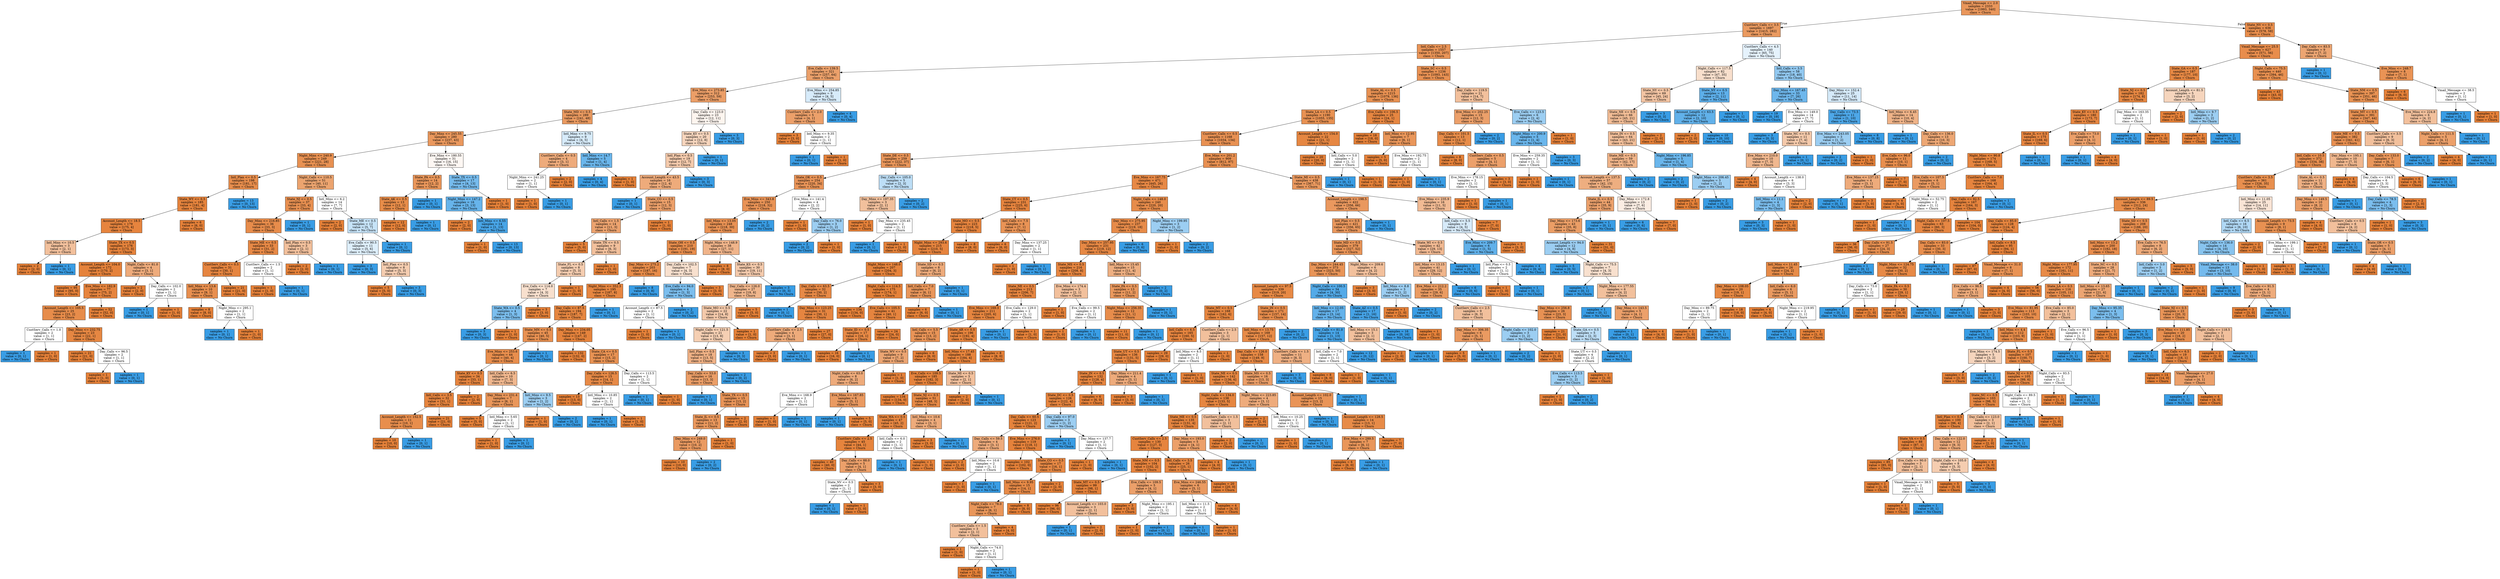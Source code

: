 digraph Tree {
node [shape=box, style="filled", color="black"] ;
0 [label="Vmail_Message <= 2.0\nsamples = 2333\nvalue = [1993, 340]\nclass = Churn", fillcolor="#e9965b"] ;
1 [label="CustServ_Calls <= 3.5\nsamples = 1697\nvalue = [1415, 282]\nclass = Churn", fillcolor="#ea9a60"] ;
0 -> 1 [labeldistance=2.5, labelangle=45, headlabel="True"] ;
2 [label="Intl_Calls <= 2.5\nsamples = 1557\nvalue = [1350, 207]\nclass = Churn", fillcolor="#e99457"] ;
1 -> 2 ;
3 [label="Eve_Calls <= 139.5\nsamples = 321\nvalue = [257, 64]\nclass = Churn", fillcolor="#eba06a"] ;
2 -> 3 ;
4 [label="Eve_Mins <= 273.85\nsamples = 312\nvalue = [253, 59]\nclass = Churn", fillcolor="#eb9e67"] ;
3 -> 4 ;
5 [label="State_MD <= 0.5\nsamples = 289\nvalue = [241, 48]\nclass = Churn", fillcolor="#ea9a60"] ;
4 -> 5 ;
6 [label="Day_Mins <= 245.55\nsamples = 280\nvalue = [237, 43]\nclass = Churn", fillcolor="#ea985d"] ;
5 -> 6 ;
7 [label="Night_Mins <= 240.9\nsamples = 249\nvalue = [221, 28]\nclass = Churn", fillcolor="#e89152"] ;
6 -> 7 ;
8 [label="Intl_Plan <= 0.5\nsamples = 198\nvalue = [181, 17]\nclass = Churn", fillcolor="#e78d4c"] ;
7 -> 8 ;
9 [label="State_WY <= 0.5\nsamples = 185\nvalue = [181, 4]\nclass = Churn", fillcolor="#e6843d"] ;
8 -> 9 ;
10 [label="Account_Length <= 18.5\nsamples = 179\nvalue = [175, 4]\nclass = Churn", fillcolor="#e6843e"] ;
9 -> 10 ;
11 [label="Intl_Mins <= 10.5\nsamples = 3\nvalue = [2, 1]\nclass = Churn", fillcolor="#f2c09c"] ;
10 -> 11 ;
12 [label="samples = 2\nvalue = [2, 0]\nclass = Churn", fillcolor="#e58139"] ;
11 -> 12 ;
13 [label="samples = 1\nvalue = [0, 1]\nclass = No Churn", fillcolor="#399de5"] ;
11 -> 13 ;
14 [label="State_TX <= 0.5\nsamples = 176\nvalue = [173, 3]\nclass = Churn", fillcolor="#e5833c"] ;
10 -> 14 ;
15 [label="Account_Length <= 104.0\nsamples = 172\nvalue = [170, 2]\nclass = Churn", fillcolor="#e5823b"] ;
14 -> 15 ;
16 [label="samples = 95\nvalue = [95, 0]\nclass = Churn", fillcolor="#e58139"] ;
15 -> 16 ;
17 [label="Eve_Mins <= 182.9\nsamples = 77\nvalue = [75, 2]\nclass = Churn", fillcolor="#e6843e"] ;
15 -> 17 ;
18 [label="Account_Length <= 105.5\nsamples = 25\nvalue = [23, 2]\nclass = Churn", fillcolor="#e78c4a"] ;
17 -> 18 ;
19 [label="CustServ_Calls <= 1.0\nsamples = 2\nvalue = [1, 1]\nclass = Churn", fillcolor="#ffffff"] ;
18 -> 19 ;
20 [label="samples = 1\nvalue = [0, 1]\nclass = No Churn", fillcolor="#399de5"] ;
19 -> 20 ;
21 [label="samples = 1\nvalue = [1, 0]\nclass = Churn", fillcolor="#e58139"] ;
19 -> 21 ;
22 [label="Day_Mins <= 232.75\nsamples = 23\nvalue = [22, 1]\nclass = Churn", fillcolor="#e68742"] ;
18 -> 22 ;
23 [label="samples = 21\nvalue = [21, 0]\nclass = Churn", fillcolor="#e58139"] ;
22 -> 23 ;
24 [label="Day_Calls <= 96.5\nsamples = 2\nvalue = [1, 1]\nclass = Churn", fillcolor="#ffffff"] ;
22 -> 24 ;
25 [label="samples = 1\nvalue = [1, 0]\nclass = Churn", fillcolor="#e58139"] ;
24 -> 25 ;
26 [label="samples = 1\nvalue = [0, 1]\nclass = No Churn", fillcolor="#399de5"] ;
24 -> 26 ;
27 [label="samples = 52\nvalue = [52, 0]\nclass = Churn", fillcolor="#e58139"] ;
17 -> 27 ;
28 [label="Night_Calls <= 81.0\nsamples = 4\nvalue = [3, 1]\nclass = Churn", fillcolor="#eeab7b"] ;
14 -> 28 ;
29 [label="samples = 2\nvalue = [2, 0]\nclass = Churn", fillcolor="#e58139"] ;
28 -> 29 ;
30 [label="Day_Calls <= 102.0\nsamples = 2\nvalue = [1, 1]\nclass = Churn", fillcolor="#ffffff"] ;
28 -> 30 ;
31 [label="samples = 1\nvalue = [0, 1]\nclass = No Churn", fillcolor="#399de5"] ;
30 -> 31 ;
32 [label="samples = 1\nvalue = [1, 0]\nclass = Churn", fillcolor="#e58139"] ;
30 -> 32 ;
33 [label="samples = 6\nvalue = [6, 0]\nclass = Churn", fillcolor="#e58139"] ;
9 -> 33 ;
34 [label="samples = 13\nvalue = [0, 13]\nclass = No Churn", fillcolor="#399de5"] ;
8 -> 34 ;
35 [label="Night_Calls <= 110.5\nsamples = 51\nvalue = [40, 11]\nclass = Churn", fillcolor="#eca46f"] ;
7 -> 35 ;
36 [label="State_NJ <= 0.5\nsamples = 37\nvalue = [33, 4]\nclass = Churn", fillcolor="#e89051"] ;
35 -> 36 ;
37 [label="Day_Mins <= 216.85\nsamples = 36\nvalue = [33, 3]\nclass = Churn", fillcolor="#e78c4b"] ;
36 -> 37 ;
38 [label="State_ME <= 0.5\nsamples = 33\nvalue = [31, 2]\nclass = Churn", fillcolor="#e78946"] ;
37 -> 38 ;
39 [label="CustServ_Calls <= 0.5\nsamples = 31\nvalue = [30, 1]\nclass = Churn", fillcolor="#e68540"] ;
38 -> 39 ;
40 [label="Intl_Mins <= 13.6\nsamples = 10\nvalue = [9, 1]\nclass = Churn", fillcolor="#e88f4f"] ;
39 -> 40 ;
41 [label="samples = 8\nvalue = [8, 0]\nclass = Churn", fillcolor="#e58139"] ;
40 -> 41 ;
42 [label="Night_Mins <= 295.1\nsamples = 2\nvalue = [1, 1]\nclass = Churn", fillcolor="#ffffff"] ;
40 -> 42 ;
43 [label="samples = 1\nvalue = [0, 1]\nclass = No Churn", fillcolor="#399de5"] ;
42 -> 43 ;
44 [label="samples = 1\nvalue = [1, 0]\nclass = Churn", fillcolor="#e58139"] ;
42 -> 44 ;
45 [label="samples = 21\nvalue = [21, 0]\nclass = Churn", fillcolor="#e58139"] ;
39 -> 45 ;
46 [label="CustServ_Calls <= 1.5\nsamples = 2\nvalue = [1, 1]\nclass = Churn", fillcolor="#ffffff"] ;
38 -> 46 ;
47 [label="samples = 1\nvalue = [1, 0]\nclass = Churn", fillcolor="#e58139"] ;
46 -> 47 ;
48 [label="samples = 1\nvalue = [0, 1]\nclass = No Churn", fillcolor="#399de5"] ;
46 -> 48 ;
49 [label="Intl_Plan <= 0.5\nsamples = 3\nvalue = [2, 1]\nclass = Churn", fillcolor="#f2c09c"] ;
37 -> 49 ;
50 [label="samples = 2\nvalue = [2, 0]\nclass = Churn", fillcolor="#e58139"] ;
49 -> 50 ;
51 [label="samples = 1\nvalue = [0, 1]\nclass = No Churn", fillcolor="#399de5"] ;
49 -> 51 ;
52 [label="samples = 1\nvalue = [0, 1]\nclass = No Churn", fillcolor="#399de5"] ;
36 -> 52 ;
53 [label="Intl_Mins <= 6.2\nsamples = 14\nvalue = [7, 7]\nclass = Churn", fillcolor="#ffffff"] ;
35 -> 53 ;
54 [label="samples = 2\nvalue = [2, 0]\nclass = Churn", fillcolor="#e58139"] ;
53 -> 54 ;
55 [label="State_ME <= 0.5\nsamples = 12\nvalue = [5, 7]\nclass = No Churn", fillcolor="#c6e3f8"] ;
53 -> 55 ;
56 [label="Eve_Calls <= 90.5\nsamples = 11\nvalue = [5, 6]\nclass = No Churn", fillcolor="#deeffb"] ;
55 -> 56 ;
57 [label="samples = 3\nvalue = [0, 3]\nclass = No Churn", fillcolor="#399de5"] ;
56 -> 57 ;
58 [label="Intl_Plan <= 0.5\nsamples = 8\nvalue = [5, 3]\nclass = Churn", fillcolor="#f5cdb0"] ;
56 -> 58 ;
59 [label="samples = 5\nvalue = [5, 0]\nclass = Churn", fillcolor="#e58139"] ;
58 -> 59 ;
60 [label="samples = 3\nvalue = [0, 3]\nclass = No Churn", fillcolor="#399de5"] ;
58 -> 60 ;
61 [label="samples = 1\nvalue = [0, 1]\nclass = No Churn", fillcolor="#399de5"] ;
55 -> 61 ;
62 [label="Eve_Mins <= 180.55\nsamples = 31\nvalue = [16, 15]\nclass = Churn", fillcolor="#fdf7f3"] ;
6 -> 62 ;
63 [label="State_PA <= 0.5\nsamples = 14\nvalue = [12, 2]\nclass = Churn", fillcolor="#e9965a"] ;
62 -> 63 ;
64 [label="State_AK <= 0.5\nsamples = 13\nvalue = [12, 1]\nclass = Churn", fillcolor="#e78c49"] ;
63 -> 64 ;
65 [label="samples = 12\nvalue = [12, 0]\nclass = Churn", fillcolor="#e58139"] ;
64 -> 65 ;
66 [label="samples = 1\nvalue = [0, 1]\nclass = No Churn", fillcolor="#399de5"] ;
64 -> 66 ;
67 [label="samples = 1\nvalue = [0, 1]\nclass = No Churn", fillcolor="#399de5"] ;
63 -> 67 ;
68 [label="State_TX <= 0.5\nsamples = 17\nvalue = [4, 13]\nclass = No Churn", fillcolor="#76bbed"] ;
62 -> 68 ;
69 [label="Night_Mins <= 147.2\nsamples = 16\nvalue = [3, 13]\nclass = No Churn", fillcolor="#67b4eb"] ;
68 -> 69 ;
70 [label="samples = 2\nvalue = [2, 0]\nclass = Churn", fillcolor="#e58139"] ;
69 -> 70 ;
71 [label="Intl_Mins <= 6.55\nsamples = 14\nvalue = [1, 13]\nclass = No Churn", fillcolor="#48a5e7"] ;
69 -> 71 ;
72 [label="samples = 1\nvalue = [1, 0]\nclass = Churn", fillcolor="#e58139"] ;
71 -> 72 ;
73 [label="samples = 13\nvalue = [0, 13]\nclass = No Churn", fillcolor="#399de5"] ;
71 -> 73 ;
74 [label="samples = 1\nvalue = [1, 0]\nclass = Churn", fillcolor="#e58139"] ;
68 -> 74 ;
75 [label="Intl_Mins <= 9.75\nsamples = 9\nvalue = [4, 5]\nclass = No Churn", fillcolor="#d7ebfa"] ;
5 -> 75 ;
76 [label="CustServ_Calls <= 0.5\nsamples = 4\nvalue = [3, 1]\nclass = Churn", fillcolor="#eeab7b"] ;
75 -> 76 ;
77 [label="Night_Mins <= 241.25\nsamples = 2\nvalue = [1, 1]\nclass = Churn", fillcolor="#ffffff"] ;
76 -> 77 ;
78 [label="samples = 1\nvalue = [1, 0]\nclass = Churn", fillcolor="#e58139"] ;
77 -> 78 ;
79 [label="samples = 1\nvalue = [0, 1]\nclass = No Churn", fillcolor="#399de5"] ;
77 -> 79 ;
80 [label="samples = 2\nvalue = [2, 0]\nclass = Churn", fillcolor="#e58139"] ;
76 -> 80 ;
81 [label="Intl_Mins <= 14.7\nsamples = 5\nvalue = [1, 4]\nclass = No Churn", fillcolor="#6ab6ec"] ;
75 -> 81 ;
82 [label="samples = 4\nvalue = [0, 4]\nclass = No Churn", fillcolor="#399de5"] ;
81 -> 82 ;
83 [label="samples = 1\nvalue = [1, 0]\nclass = Churn", fillcolor="#e58139"] ;
81 -> 83 ;
84 [label="Day_Calls <= 123.0\nsamples = 23\nvalue = [12, 11]\nclass = Churn", fillcolor="#fdf5ef"] ;
4 -> 84 ;
85 [label="State_KY <= 0.5\nsamples = 20\nvalue = [12, 8]\nclass = Churn", fillcolor="#f6d5bd"] ;
84 -> 85 ;
86 [label="Intl_Plan <= 0.5\nsamples = 19\nvalue = [12, 7]\nclass = Churn", fillcolor="#f4caac"] ;
85 -> 86 ;
87 [label="Account_Length <= 43.5\nsamples = 16\nvalue = [12, 4]\nclass = Churn", fillcolor="#eeab7b"] ;
86 -> 87 ;
88 [label="samples = 1\nvalue = [0, 1]\nclass = No Churn", fillcolor="#399de5"] ;
87 -> 88 ;
89 [label="State_CO <= 0.5\nsamples = 15\nvalue = [12, 3]\nclass = Churn", fillcolor="#eca06a"] ;
87 -> 89 ;
90 [label="Intl_Calls <= 1.5\nsamples = 14\nvalue = [11, 3]\nclass = Churn", fillcolor="#eca36f"] ;
89 -> 90 ;
91 [label="samples = 5\nvalue = [5, 0]\nclass = Churn", fillcolor="#e58139"] ;
90 -> 91 ;
92 [label="State_TN <= 0.5\nsamples = 9\nvalue = [6, 3]\nclass = Churn", fillcolor="#f2c09c"] ;
90 -> 92 ;
93 [label="State_FL <= 0.5\nsamples = 8\nvalue = [5, 3]\nclass = Churn", fillcolor="#f5cdb0"] ;
92 -> 93 ;
94 [label="Eve_Calls <= 114.0\nsamples = 7\nvalue = [4, 3]\nclass = Churn", fillcolor="#f8e0ce"] ;
93 -> 94 ;
95 [label="State_WA <= 0.5\nsamples = 4\nvalue = [1, 3]\nclass = No Churn", fillcolor="#7bbeee"] ;
94 -> 95 ;
96 [label="samples = 3\nvalue = [0, 3]\nclass = No Churn", fillcolor="#399de5"] ;
95 -> 96 ;
97 [label="samples = 1\nvalue = [1, 0]\nclass = Churn", fillcolor="#e58139"] ;
95 -> 97 ;
98 [label="samples = 3\nvalue = [3, 0]\nclass = Churn", fillcolor="#e58139"] ;
94 -> 98 ;
99 [label="samples = 1\nvalue = [1, 0]\nclass = Churn", fillcolor="#e58139"] ;
93 -> 99 ;
100 [label="samples = 1\nvalue = [1, 0]\nclass = Churn", fillcolor="#e58139"] ;
92 -> 100 ;
101 [label="samples = 1\nvalue = [1, 0]\nclass = Churn", fillcolor="#e58139"] ;
89 -> 101 ;
102 [label="samples = 3\nvalue = [0, 3]\nclass = No Churn", fillcolor="#399de5"] ;
86 -> 102 ;
103 [label="samples = 1\nvalue = [0, 1]\nclass = No Churn", fillcolor="#399de5"] ;
85 -> 103 ;
104 [label="samples = 3\nvalue = [0, 3]\nclass = No Churn", fillcolor="#399de5"] ;
84 -> 104 ;
105 [label="Eve_Mins <= 254.85\nsamples = 9\nvalue = [4, 5]\nclass = No Churn", fillcolor="#d7ebfa"] ;
3 -> 105 ;
106 [label="CustServ_Calls <= 2.0\nsamples = 5\nvalue = [4, 1]\nclass = Churn", fillcolor="#eca06a"] ;
105 -> 106 ;
107 [label="samples = 3\nvalue = [3, 0]\nclass = Churn", fillcolor="#e58139"] ;
106 -> 107 ;
108 [label="Intl_Mins <= 9.35\nsamples = 2\nvalue = [1, 1]\nclass = Churn", fillcolor="#ffffff"] ;
106 -> 108 ;
109 [label="samples = 1\nvalue = [0, 1]\nclass = No Churn", fillcolor="#399de5"] ;
108 -> 109 ;
110 [label="samples = 1\nvalue = [1, 0]\nclass = Churn", fillcolor="#e58139"] ;
108 -> 110 ;
111 [label="samples = 4\nvalue = [0, 4]\nclass = No Churn", fillcolor="#399de5"] ;
105 -> 111 ;
112 [label="State_SC <= 0.5\nsamples = 1236\nvalue = [1093, 143]\nclass = Churn", fillcolor="#e89153"] ;
2 -> 112 ;
113 [label="State_AL <= 0.5\nsamples = 1215\nvalue = [1079, 136]\nclass = Churn", fillcolor="#e89152"] ;
112 -> 113 ;
114 [label="State_LA <= 0.5\nsamples = 1190\nvalue = [1055, 135]\nclass = Churn", fillcolor="#e89152"] ;
113 -> 114 ;
115 [label="CustServ_Calls <= 0.5\nsamples = 1168\nvalue = [1034, 134]\nclass = Churn", fillcolor="#e89153"] ;
114 -> 115 ;
116 [label="State_DE <= 0.5\nsamples = 259\nvalue = [222, 37]\nclass = Churn", fillcolor="#e9965a"] ;
115 -> 116 ;
117 [label="State_OK <= 0.5\nsamples = 254\nvalue = [220, 34]\nclass = Churn", fillcolor="#e99458"] ;
116 -> 117 ;
118 [label="Eve_Mins <= 343.8\nsamples = 250\nvalue = [218, 32]\nclass = Churn", fillcolor="#e99356"] ;
117 -> 118 ;
119 [label="Intl_Mins <= 13.05\nsamples = 248\nvalue = [218, 30]\nclass = Churn", fillcolor="#e99254"] ;
118 -> 119 ;
120 [label="State_OH <= 0.5\nsamples = 210\nvalue = [191, 19]\nclass = Churn", fillcolor="#e88e4d"] ;
119 -> 120 ;
121 [label="Day_Mins <= 275.2\nsamples = 203\nvalue = [187, 16]\nclass = Churn", fillcolor="#e78c4a"] ;
120 -> 121 ;
122 [label="Night_Mins <= 352.3\nsamples = 195\nvalue = [187, 8]\nclass = Churn", fillcolor="#e68641"] ;
121 -> 122 ;
123 [label="Day_Calls <= 87.5\nsamples = 194\nvalue = [187, 7]\nclass = Churn", fillcolor="#e68640"] ;
122 -> 123 ;
124 [label="State_MN <= 0.5\nsamples = 45\nvalue = [40, 5]\nclass = Churn", fillcolor="#e89152"] ;
123 -> 124 ;
125 [label="Eve_Mins <= 253.6\nsamples = 44\nvalue = [40, 4]\nclass = Churn", fillcolor="#e88e4d"] ;
124 -> 125 ;
126 [label="State_KY <= 0.5\nsamples = 34\nvalue = [33, 1]\nclass = Churn", fillcolor="#e6853f"] ;
125 -> 126 ;
127 [label="Intl_Calls <= 3.5\nsamples = 32\nvalue = [31, 1]\nclass = Churn", fillcolor="#e6853f"] ;
126 -> 127 ;
128 [label="Account_Length <= 152.5\nsamples = 11\nvalue = [10, 1]\nclass = Churn", fillcolor="#e88e4d"] ;
127 -> 128 ;
129 [label="samples = 10\nvalue = [10, 0]\nclass = Churn", fillcolor="#e58139"] ;
128 -> 129 ;
130 [label="samples = 1\nvalue = [0, 1]\nclass = No Churn", fillcolor="#399de5"] ;
128 -> 130 ;
131 [label="samples = 21\nvalue = [21, 0]\nclass = Churn", fillcolor="#e58139"] ;
127 -> 131 ;
132 [label="samples = 2\nvalue = [2, 0]\nclass = Churn", fillcolor="#e58139"] ;
126 -> 132 ;
133 [label="Intl_Calls <= 6.5\nsamples = 10\nvalue = [7, 3]\nclass = Churn", fillcolor="#f0b78e"] ;
125 -> 133 ;
134 [label="Day_Mins <= 231.4\nsamples = 7\nvalue = [6, 1]\nclass = Churn", fillcolor="#e9965a"] ;
133 -> 134 ;
135 [label="samples = 5\nvalue = [5, 0]\nclass = Churn", fillcolor="#e58139"] ;
134 -> 135 ;
136 [label="Intl_Mins <= 5.65\nsamples = 2\nvalue = [1, 1]\nclass = Churn", fillcolor="#ffffff"] ;
134 -> 136 ;
137 [label="samples = 1\nvalue = [1, 0]\nclass = Churn", fillcolor="#e58139"] ;
136 -> 137 ;
138 [label="samples = 1\nvalue = [0, 1]\nclass = No Churn", fillcolor="#399de5"] ;
136 -> 138 ;
139 [label="Intl_Mins <= 9.5\nsamples = 3\nvalue = [1, 2]\nclass = No Churn", fillcolor="#9ccef2"] ;
133 -> 139 ;
140 [label="samples = 1\nvalue = [1, 0]\nclass = Churn", fillcolor="#e58139"] ;
139 -> 140 ;
141 [label="samples = 2\nvalue = [0, 2]\nclass = No Churn", fillcolor="#399de5"] ;
139 -> 141 ;
142 [label="samples = 1\nvalue = [0, 1]\nclass = No Churn", fillcolor="#399de5"] ;
124 -> 142 ;
143 [label="Day_Mins <= 234.05\nsamples = 149\nvalue = [147, 2]\nclass = Churn", fillcolor="#e5833c"] ;
123 -> 143 ;
144 [label="samples = 132\nvalue = [132, 0]\nclass = Churn", fillcolor="#e58139"] ;
143 -> 144 ;
145 [label="State_CA <= 0.5\nsamples = 17\nvalue = [15, 2]\nclass = Churn", fillcolor="#e89253"] ;
143 -> 145 ;
146 [label="Day_Calls <= 126.5\nsamples = 15\nvalue = [14, 1]\nclass = Churn", fillcolor="#e78a47"] ;
145 -> 146 ;
147 [label="samples = 13\nvalue = [13, 0]\nclass = Churn", fillcolor="#e58139"] ;
146 -> 147 ;
148 [label="Intl_Mins <= 10.85\nsamples = 2\nvalue = [1, 1]\nclass = Churn", fillcolor="#ffffff"] ;
146 -> 148 ;
149 [label="samples = 1\nvalue = [0, 1]\nclass = No Churn", fillcolor="#399de5"] ;
148 -> 149 ;
150 [label="samples = 1\nvalue = [1, 0]\nclass = Churn", fillcolor="#e58139"] ;
148 -> 150 ;
151 [label="Day_Calls <= 113.5\nsamples = 2\nvalue = [1, 1]\nclass = Churn", fillcolor="#ffffff"] ;
145 -> 151 ;
152 [label="samples = 1\nvalue = [0, 1]\nclass = No Churn", fillcolor="#399de5"] ;
151 -> 152 ;
153 [label="samples = 1\nvalue = [1, 0]\nclass = Churn", fillcolor="#e58139"] ;
151 -> 153 ;
154 [label="samples = 1\nvalue = [0, 1]\nclass = No Churn", fillcolor="#399de5"] ;
122 -> 154 ;
155 [label="samples = 8\nvalue = [0, 8]\nclass = No Churn", fillcolor="#399de5"] ;
121 -> 155 ;
156 [label="Day_Calls <= 102.5\nsamples = 7\nvalue = [4, 3]\nclass = Churn", fillcolor="#f8e0ce"] ;
120 -> 156 ;
157 [label="Eve_Calls <= 94.0\nsamples = 4\nvalue = [1, 3]\nclass = No Churn", fillcolor="#7bbeee"] ;
156 -> 157 ;
158 [label="Account_Length <= 87.5\nsamples = 2\nvalue = [1, 1]\nclass = Churn", fillcolor="#ffffff"] ;
157 -> 158 ;
159 [label="samples = 1\nvalue = [1, 0]\nclass = Churn", fillcolor="#e58139"] ;
158 -> 159 ;
160 [label="samples = 1\nvalue = [0, 1]\nclass = No Churn", fillcolor="#399de5"] ;
158 -> 160 ;
161 [label="samples = 2\nvalue = [0, 2]\nclass = No Churn", fillcolor="#399de5"] ;
157 -> 161 ;
162 [label="samples = 3\nvalue = [3, 0]\nclass = Churn", fillcolor="#e58139"] ;
156 -> 162 ;
163 [label="Night_Mins <= 148.9\nsamples = 38\nvalue = [27, 11]\nclass = Churn", fillcolor="#f0b48a"] ;
119 -> 163 ;
164 [label="samples = 8\nvalue = [8, 0]\nclass = Churn", fillcolor="#e58139"] ;
163 -> 164 ;
165 [label="State_KS <= 0.5\nsamples = 30\nvalue = [19, 11]\nclass = Churn", fillcolor="#f4caac"] ;
163 -> 165 ;
166 [label="Day_Calls <= 126.0\nsamples = 27\nvalue = [19, 8]\nclass = Churn", fillcolor="#f0b68c"] ;
165 -> 166 ;
167 [label="State_MO <= 0.5\nsamples = 22\nvalue = [14, 8]\nclass = Churn", fillcolor="#f4c9aa"] ;
166 -> 167 ;
168 [label="Night_Calls <= 121.5\nsamples = 21\nvalue = [13, 8]\nclass = Churn", fillcolor="#f5cfb3"] ;
167 -> 168 ;
169 [label="Intl_Plan <= 0.5\nsamples = 18\nvalue = [13, 5]\nclass = Churn", fillcolor="#efb185"] ;
168 -> 169 ;
170 [label="Day_Calls <= 53.0\nsamples = 16\nvalue = [13, 3]\nclass = Churn", fillcolor="#eb9e67"] ;
169 -> 170 ;
171 [label="samples = 1\nvalue = [0, 1]\nclass = No Churn", fillcolor="#399de5"] ;
170 -> 171 ;
172 [label="State_TX <= 0.5\nsamples = 15\nvalue = [13, 2]\nclass = Churn", fillcolor="#e99457"] ;
170 -> 172 ;
173 [label="State_IL <= 0.5\nsamples = 13\nvalue = [11, 2]\nclass = Churn", fillcolor="#ea985d"] ;
172 -> 173 ;
174 [label="Day_Mins <= 249.0\nsamples = 12\nvalue = [10, 2]\nclass = Churn", fillcolor="#ea9a61"] ;
173 -> 174 ;
175 [label="samples = 10\nvalue = [10, 0]\nclass = Churn", fillcolor="#e58139"] ;
174 -> 175 ;
176 [label="samples = 2\nvalue = [0, 2]\nclass = No Churn", fillcolor="#399de5"] ;
174 -> 176 ;
177 [label="samples = 1\nvalue = [1, 0]\nclass = Churn", fillcolor="#e58139"] ;
173 -> 177 ;
178 [label="samples = 2\nvalue = [2, 0]\nclass = Churn", fillcolor="#e58139"] ;
172 -> 178 ;
179 [label="samples = 2\nvalue = [0, 2]\nclass = No Churn", fillcolor="#399de5"] ;
169 -> 179 ;
180 [label="samples = 3\nvalue = [0, 3]\nclass = No Churn", fillcolor="#399de5"] ;
168 -> 180 ;
181 [label="samples = 1\nvalue = [1, 0]\nclass = Churn", fillcolor="#e58139"] ;
167 -> 181 ;
182 [label="samples = 5\nvalue = [5, 0]\nclass = Churn", fillcolor="#e58139"] ;
166 -> 182 ;
183 [label="samples = 3\nvalue = [0, 3]\nclass = No Churn", fillcolor="#399de5"] ;
165 -> 183 ;
184 [label="samples = 2\nvalue = [0, 2]\nclass = No Churn", fillcolor="#399de5"] ;
118 -> 184 ;
185 [label="Eve_Mins <= 141.4\nsamples = 4\nvalue = [2, 2]\nclass = Churn", fillcolor="#ffffff"] ;
117 -> 185 ;
186 [label="samples = 1\nvalue = [1, 0]\nclass = Churn", fillcolor="#e58139"] ;
185 -> 186 ;
187 [label="Day_Calls <= 76.0\nsamples = 3\nvalue = [1, 2]\nclass = No Churn", fillcolor="#9ccef2"] ;
185 -> 187 ;
188 [label="samples = 2\nvalue = [0, 2]\nclass = No Churn", fillcolor="#399de5"] ;
187 -> 188 ;
189 [label="samples = 1\nvalue = [1, 0]\nclass = Churn", fillcolor="#e58139"] ;
187 -> 189 ;
190 [label="Day_Calls <= 105.0\nsamples = 5\nvalue = [2, 3]\nclass = No Churn", fillcolor="#bddef6"] ;
116 -> 190 ;
191 [label="Day_Mins <= 197.35\nsamples = 3\nvalue = [2, 1]\nclass = Churn", fillcolor="#f2c09c"] ;
190 -> 191 ;
192 [label="samples = 1\nvalue = [1, 0]\nclass = Churn", fillcolor="#e58139"] ;
191 -> 192 ;
193 [label="Day_Mins <= 235.45\nsamples = 2\nvalue = [1, 1]\nclass = Churn", fillcolor="#ffffff"] ;
191 -> 193 ;
194 [label="samples = 1\nvalue = [0, 1]\nclass = No Churn", fillcolor="#399de5"] ;
193 -> 194 ;
195 [label="samples = 1\nvalue = [1, 0]\nclass = Churn", fillcolor="#e58139"] ;
193 -> 195 ;
196 [label="samples = 2\nvalue = [0, 2]\nclass = No Churn", fillcolor="#399de5"] ;
190 -> 196 ;
197 [label="Eve_Mins <= 201.2\nsamples = 909\nvalue = [812, 97]\nclass = Churn", fillcolor="#e89051"] ;
115 -> 197 ;
198 [label="Eve_Mins <= 167.75\nsamples = 471\nvalue = [445, 26]\nclass = Churn", fillcolor="#e78845"] ;
197 -> 198 ;
199 [label="State_CT <= 0.5\nsamples = 231\nvalue = [225, 6]\nclass = Churn", fillcolor="#e6843e"] ;
198 -> 199 ;
200 [label="State_MO <= 0.5\nsamples = 223\nvalue = [218, 5]\nclass = Churn", fillcolor="#e6843e"] ;
199 -> 200 ;
201 [label="Night_Mins <= 293.6\nsamples = 215\nvalue = [210, 5]\nclass = Churn", fillcolor="#e6843e"] ;
200 -> 201 ;
202 [label="Night_Mins <= 148.0\nsamples = 207\nvalue = [204, 3]\nclass = Churn", fillcolor="#e5833c"] ;
201 -> 202 ;
203 [label="Day_Calls <= 63.5\nsamples = 32\nvalue = [30, 2]\nclass = Churn", fillcolor="#e78946"] ;
202 -> 203 ;
204 [label="samples = 1\nvalue = [0, 1]\nclass = No Churn", fillcolor="#399de5"] ;
203 -> 204 ;
205 [label="Day_Mins <= 123.25\nsamples = 31\nvalue = [30, 1]\nclass = Churn", fillcolor="#e68540"] ;
203 -> 205 ;
206 [label="CustServ_Calls <= 2.5\nsamples = 4\nvalue = [3, 1]\nclass = Churn", fillcolor="#eeab7b"] ;
205 -> 206 ;
207 [label="samples = 3\nvalue = [3, 0]\nclass = Churn", fillcolor="#e58139"] ;
206 -> 207 ;
208 [label="samples = 1\nvalue = [0, 1]\nclass = No Churn", fillcolor="#399de5"] ;
206 -> 208 ;
209 [label="samples = 27\nvalue = [27, 0]\nclass = Churn", fillcolor="#e58139"] ;
205 -> 209 ;
210 [label="Night_Calls <= 114.5\nsamples = 175\nvalue = [174, 1]\nclass = Churn", fillcolor="#e5823a"] ;
202 -> 210 ;
211 [label="samples = 134\nvalue = [134, 0]\nclass = Churn", fillcolor="#e58139"] ;
210 -> 211 ;
212 [label="Eve_Calls <= 105.5\nsamples = 41\nvalue = [40, 1]\nclass = Churn", fillcolor="#e6843e"] ;
210 -> 212 ;
213 [label="State_ID <= 0.5\nsamples = 17\nvalue = [16, 1]\nclass = Churn", fillcolor="#e78945"] ;
212 -> 213 ;
214 [label="samples = 16\nvalue = [16, 0]\nclass = Churn", fillcolor="#e58139"] ;
213 -> 214 ;
215 [label="samples = 1\nvalue = [0, 1]\nclass = No Churn", fillcolor="#399de5"] ;
213 -> 215 ;
216 [label="samples = 24\nvalue = [24, 0]\nclass = Churn", fillcolor="#e58139"] ;
212 -> 216 ;
217 [label="State_SD <= 0.5\nsamples = 8\nvalue = [6, 2]\nclass = Churn", fillcolor="#eeab7b"] ;
201 -> 217 ;
218 [label="Intl_Calls <= 7.0\nsamples = 7\nvalue = [6, 1]\nclass = Churn", fillcolor="#e9965a"] ;
217 -> 218 ;
219 [label="samples = 6\nvalue = [6, 0]\nclass = Churn", fillcolor="#e58139"] ;
218 -> 219 ;
220 [label="samples = 1\nvalue = [0, 1]\nclass = No Churn", fillcolor="#399de5"] ;
218 -> 220 ;
221 [label="samples = 1\nvalue = [0, 1]\nclass = No Churn", fillcolor="#399de5"] ;
217 -> 221 ;
222 [label="samples = 8\nvalue = [8, 0]\nclass = Churn", fillcolor="#e58139"] ;
200 -> 222 ;
223 [label="Intl_Calls <= 7.5\nsamples = 8\nvalue = [7, 1]\nclass = Churn", fillcolor="#e99355"] ;
199 -> 223 ;
224 [label="samples = 6\nvalue = [6, 0]\nclass = Churn", fillcolor="#e58139"] ;
223 -> 224 ;
225 [label="Day_Mins <= 137.25\nsamples = 2\nvalue = [1, 1]\nclass = Churn", fillcolor="#ffffff"] ;
223 -> 225 ;
226 [label="samples = 1\nvalue = [1, 0]\nclass = Churn", fillcolor="#e58139"] ;
225 -> 226 ;
227 [label="samples = 1\nvalue = [0, 1]\nclass = No Churn", fillcolor="#399de5"] ;
225 -> 227 ;
228 [label="Night_Calls <= 148.0\nsamples = 240\nvalue = [220, 20]\nclass = Churn", fillcolor="#e78c4b"] ;
198 -> 228 ;
229 [label="Day_Mins <= 275.95\nsamples = 237\nvalue = [219, 18]\nclass = Churn", fillcolor="#e78b49"] ;
228 -> 229 ;
230 [label="Day_Mins <= 257.95\nsamples = 231\nvalue = [219, 12]\nclass = Churn", fillcolor="#e68844"] ;
229 -> 230 ;
231 [label="State_MS <= 0.5\nsamples = 216\nvalue = [208, 8]\nclass = Churn", fillcolor="#e68641"] ;
230 -> 231 ;
232 [label="State_NE <= 0.5\nsamples = 213\nvalue = [206, 7]\nclass = Churn", fillcolor="#e68540"] ;
231 -> 232 ;
233 [label="Eve_Mins <= 169.3\nsamples = 211\nvalue = [205, 6]\nclass = Churn", fillcolor="#e6853f"] ;
232 -> 233 ;
234 [label="Intl_Calls <= 5.5\nsamples = 15\nvalue = [13, 2]\nclass = Churn", fillcolor="#e99457"] ;
233 -> 234 ;
235 [label="State_WV <= 0.5\nsamples = 9\nvalue = [7, 2]\nclass = Churn", fillcolor="#eca572"] ;
234 -> 235 ;
236 [label="Night_Calls <= 63.0\nsamples = 8\nvalue = [6, 2]\nclass = Churn", fillcolor="#eeab7b"] ;
235 -> 236 ;
237 [label="Eve_Mins <= 168.9\nsamples = 2\nvalue = [1, 1]\nclass = Churn", fillcolor="#ffffff"] ;
236 -> 237 ;
238 [label="samples = 1\nvalue = [1, 0]\nclass = Churn", fillcolor="#e58139"] ;
237 -> 238 ;
239 [label="samples = 1\nvalue = [0, 1]\nclass = No Churn", fillcolor="#399de5"] ;
237 -> 239 ;
240 [label="Eve_Mins <= 167.85\nsamples = 6\nvalue = [5, 1]\nclass = Churn", fillcolor="#ea9a61"] ;
236 -> 240 ;
241 [label="samples = 1\nvalue = [0, 1]\nclass = No Churn", fillcolor="#399de5"] ;
240 -> 241 ;
242 [label="samples = 5\nvalue = [5, 0]\nclass = Churn", fillcolor="#e58139"] ;
240 -> 242 ;
243 [label="samples = 1\nvalue = [1, 0]\nclass = Churn", fillcolor="#e58139"] ;
235 -> 243 ;
244 [label="samples = 6\nvalue = [6, 0]\nclass = Churn", fillcolor="#e58139"] ;
234 -> 244 ;
245 [label="State_AR <= 0.5\nsamples = 196\nvalue = [192, 4]\nclass = Churn", fillcolor="#e6843d"] ;
233 -> 245 ;
246 [label="Intl_Mins <= 17.45\nsamples = 188\nvalue = [184, 4]\nclass = Churn", fillcolor="#e6843d"] ;
245 -> 246 ;
247 [label="Eve_Calls <= 109.5\nsamples = 185\nvalue = [182, 3]\nclass = Churn", fillcolor="#e5833c"] ;
246 -> 247 ;
248 [label="samples = 134\nvalue = [134, 0]\nclass = Churn", fillcolor="#e58139"] ;
247 -> 248 ;
249 [label="State_NJ <= 0.5\nsamples = 51\nvalue = [48, 3]\nclass = Churn", fillcolor="#e78945"] ;
247 -> 249 ;
250 [label="State_WA <= 0.5\nsamples = 47\nvalue = [45, 2]\nclass = Churn", fillcolor="#e68742"] ;
249 -> 250 ;
251 [label="CustServ_Calls <= 2.5\nsamples = 45\nvalue = [44, 1]\nclass = Churn", fillcolor="#e6843d"] ;
250 -> 251 ;
252 [label="samples = 40\nvalue = [40, 0]\nclass = Churn", fillcolor="#e58139"] ;
251 -> 252 ;
253 [label="Day_Calls <= 88.0\nsamples = 5\nvalue = [4, 1]\nclass = Churn", fillcolor="#eca06a"] ;
251 -> 253 ;
254 [label="State_NV <= 0.5\nsamples = 2\nvalue = [1, 1]\nclass = Churn", fillcolor="#ffffff"] ;
253 -> 254 ;
255 [label="samples = 1\nvalue = [0, 1]\nclass = No Churn", fillcolor="#399de5"] ;
254 -> 255 ;
256 [label="samples = 1\nvalue = [1, 0]\nclass = Churn", fillcolor="#e58139"] ;
254 -> 256 ;
257 [label="samples = 3\nvalue = [3, 0]\nclass = Churn", fillcolor="#e58139"] ;
253 -> 257 ;
258 [label="Intl_Calls <= 6.0\nsamples = 2\nvalue = [1, 1]\nclass = Churn", fillcolor="#ffffff"] ;
250 -> 258 ;
259 [label="samples = 1\nvalue = [0, 1]\nclass = No Churn", fillcolor="#399de5"] ;
258 -> 259 ;
260 [label="samples = 1\nvalue = [1, 0]\nclass = Churn", fillcolor="#e58139"] ;
258 -> 260 ;
261 [label="Intl_Mins <= 10.6\nsamples = 4\nvalue = [3, 1]\nclass = Churn", fillcolor="#eeab7b"] ;
249 -> 261 ;
262 [label="samples = 3\nvalue = [3, 0]\nclass = Churn", fillcolor="#e58139"] ;
261 -> 262 ;
263 [label="samples = 1\nvalue = [0, 1]\nclass = No Churn", fillcolor="#399de5"] ;
261 -> 263 ;
264 [label="State_MI <= 0.5\nsamples = 3\nvalue = [2, 1]\nclass = Churn", fillcolor="#f2c09c"] ;
246 -> 264 ;
265 [label="samples = 2\nvalue = [2, 0]\nclass = Churn", fillcolor="#e58139"] ;
264 -> 265 ;
266 [label="samples = 1\nvalue = [0, 1]\nclass = No Churn", fillcolor="#399de5"] ;
264 -> 266 ;
267 [label="samples = 8\nvalue = [8, 0]\nclass = Churn", fillcolor="#e58139"] ;
245 -> 267 ;
268 [label="Eve_Calls <= 129.0\nsamples = 2\nvalue = [1, 1]\nclass = Churn", fillcolor="#ffffff"] ;
232 -> 268 ;
269 [label="samples = 1\nvalue = [0, 1]\nclass = No Churn", fillcolor="#399de5"] ;
268 -> 269 ;
270 [label="samples = 1\nvalue = [1, 0]\nclass = Churn", fillcolor="#e58139"] ;
268 -> 270 ;
271 [label="Eve_Mins <= 174.4\nsamples = 3\nvalue = [2, 1]\nclass = Churn", fillcolor="#f2c09c"] ;
231 -> 271 ;
272 [label="samples = 1\nvalue = [1, 0]\nclass = Churn", fillcolor="#e58139"] ;
271 -> 272 ;
273 [label="Eve_Calls <= 99.5\nsamples = 2\nvalue = [1, 1]\nclass = Churn", fillcolor="#ffffff"] ;
271 -> 273 ;
274 [label="samples = 1\nvalue = [1, 0]\nclass = Churn", fillcolor="#e58139"] ;
273 -> 274 ;
275 [label="samples = 1\nvalue = [0, 1]\nclass = No Churn", fillcolor="#399de5"] ;
273 -> 275 ;
276 [label="Intl_Mins <= 15.45\nsamples = 15\nvalue = [11, 4]\nclass = Churn", fillcolor="#eeaf81"] ;
230 -> 276 ;
277 [label="State_PA <= 0.5\nsamples = 13\nvalue = [11, 2]\nclass = Churn", fillcolor="#ea985d"] ;
276 -> 277 ;
278 [label="Night_Mins <= 256.35\nsamples = 12\nvalue = [11, 1]\nclass = Churn", fillcolor="#e78c4b"] ;
277 -> 278 ;
279 [label="samples = 11\nvalue = [11, 0]\nclass = Churn", fillcolor="#e58139"] ;
278 -> 279 ;
280 [label="samples = 1\nvalue = [0, 1]\nclass = No Churn", fillcolor="#399de5"] ;
278 -> 280 ;
281 [label="samples = 1\nvalue = [0, 1]\nclass = No Churn", fillcolor="#399de5"] ;
277 -> 281 ;
282 [label="samples = 2\nvalue = [0, 2]\nclass = No Churn", fillcolor="#399de5"] ;
276 -> 282 ;
283 [label="samples = 6\nvalue = [0, 6]\nclass = No Churn", fillcolor="#399de5"] ;
229 -> 283 ;
284 [label="Night_Mins <= 199.95\nsamples = 3\nvalue = [1, 2]\nclass = No Churn", fillcolor="#9ccef2"] ;
228 -> 284 ;
285 [label="samples = 1\nvalue = [1, 0]\nclass = Churn", fillcolor="#e58139"] ;
284 -> 285 ;
286 [label="samples = 2\nvalue = [0, 2]\nclass = No Churn", fillcolor="#399de5"] ;
284 -> 286 ;
287 [label="State_MI <= 0.5\nsamples = 438\nvalue = [367, 71]\nclass = Churn", fillcolor="#ea995f"] ;
197 -> 287 ;
288 [label="Account_Length <= 198.5\nsamples = 422\nvalue = [356, 66]\nclass = Churn", fillcolor="#ea985e"] ;
287 -> 288 ;
289 [label="Intl_Plan <= 0.5\nsamples = 421\nvalue = [356, 65]\nclass = Churn", fillcolor="#ea985d"] ;
288 -> 289 ;
290 [label="State_MD <= 0.5\nsamples = 379\nvalue = [327, 52]\nclass = Churn", fillcolor="#e99558"] ;
289 -> 290 ;
291 [label="Day_Mins <= 244.45\nsamples = 373\nvalue = [323, 50]\nclass = Churn", fillcolor="#e99558"] ;
290 -> 291 ;
292 [label="Account_Length <= 97.5\nsamples = 339\nvalue = [319, 20]\nclass = Churn", fillcolor="#e78945"] ;
291 -> 292 ;
293 [label="State_MT <= 0.5\nsamples = 168\nvalue = [162, 6]\nclass = Churn", fillcolor="#e68640"] ;
292 -> 293 ;
294 [label="Intl_Calls <= 6.5\nsamples = 165\nvalue = [160, 5]\nclass = Churn", fillcolor="#e6853f"] ;
293 -> 294 ;
295 [label="State_UT <= 0.5\nsamples = 136\nvalue = [131, 5]\nclass = Churn", fillcolor="#e68641"] ;
294 -> 295 ;
296 [label="State_IN <= 0.5\nsamples = 132\nvalue = [128, 4]\nclass = Churn", fillcolor="#e6853f"] ;
295 -> 296 ;
297 [label="State_DC <= 0.5\nsamples = 126\nvalue = [122, 4]\nclass = Churn", fillcolor="#e6853f"] ;
296 -> 297 ;
298 [label="Day_Calls <= 60.5\nsamples = 123\nvalue = [121, 2]\nclass = Churn", fillcolor="#e5833c"] ;
297 -> 298 ;
299 [label="Day_Calls <= 59.5\nsamples = 4\nvalue = [3, 1]\nclass = Churn", fillcolor="#eeab7b"] ;
298 -> 299 ;
300 [label="samples = 2\nvalue = [2, 0]\nclass = Churn", fillcolor="#e58139"] ;
299 -> 300 ;
301 [label="Intl_Mins <= 10.6\nsamples = 2\nvalue = [1, 1]\nclass = Churn", fillcolor="#ffffff"] ;
299 -> 301 ;
302 [label="samples = 1\nvalue = [1, 0]\nclass = Churn", fillcolor="#e58139"] ;
301 -> 302 ;
303 [label="samples = 1\nvalue = [0, 1]\nclass = No Churn", fillcolor="#399de5"] ;
301 -> 303 ;
304 [label="Eve_Mins <= 276.0\nsamples = 119\nvalue = [118, 1]\nclass = Churn", fillcolor="#e5823b"] ;
298 -> 304 ;
305 [label="samples = 102\nvalue = [102, 0]\nclass = Churn", fillcolor="#e58139"] ;
304 -> 305 ;
306 [label="State_CO <= 0.5\nsamples = 17\nvalue = [16, 1]\nclass = Churn", fillcolor="#e78945"] ;
304 -> 306 ;
307 [label="Intl_Mins <= 9.95\nsamples = 15\nvalue = [14, 1]\nclass = Churn", fillcolor="#e78a47"] ;
306 -> 307 ;
308 [label="Night_Calls <= 78.0\nsamples = 7\nvalue = [6, 1]\nclass = Churn", fillcolor="#e9965a"] ;
307 -> 308 ;
309 [label="CustServ_Calls <= 1.5\nsamples = 3\nvalue = [2, 1]\nclass = Churn", fillcolor="#f2c09c"] ;
308 -> 309 ;
310 [label="samples = 1\nvalue = [1, 0]\nclass = Churn", fillcolor="#e58139"] ;
309 -> 310 ;
311 [label="Night_Calls <= 74.0\nsamples = 2\nvalue = [1, 1]\nclass = Churn", fillcolor="#ffffff"] ;
309 -> 311 ;
312 [label="samples = 1\nvalue = [1, 0]\nclass = Churn", fillcolor="#e58139"] ;
311 -> 312 ;
313 [label="samples = 1\nvalue = [0, 1]\nclass = No Churn", fillcolor="#399de5"] ;
311 -> 313 ;
314 [label="samples = 4\nvalue = [4, 0]\nclass = Churn", fillcolor="#e58139"] ;
308 -> 314 ;
315 [label="samples = 8\nvalue = [8, 0]\nclass = Churn", fillcolor="#e58139"] ;
307 -> 315 ;
316 [label="samples = 2\nvalue = [2, 0]\nclass = Churn", fillcolor="#e58139"] ;
306 -> 316 ;
317 [label="Day_Calls <= 97.0\nsamples = 3\nvalue = [1, 2]\nclass = No Churn", fillcolor="#9ccef2"] ;
297 -> 317 ;
318 [label="samples = 1\nvalue = [0, 1]\nclass = No Churn", fillcolor="#399de5"] ;
317 -> 318 ;
319 [label="Day_Mins <= 137.7\nsamples = 2\nvalue = [1, 1]\nclass = Churn", fillcolor="#ffffff"] ;
317 -> 319 ;
320 [label="samples = 1\nvalue = [1, 0]\nclass = Churn", fillcolor="#e58139"] ;
319 -> 320 ;
321 [label="samples = 1\nvalue = [0, 1]\nclass = No Churn", fillcolor="#399de5"] ;
319 -> 321 ;
322 [label="samples = 6\nvalue = [6, 0]\nclass = Churn", fillcolor="#e58139"] ;
296 -> 322 ;
323 [label="Day_Mins <= 211.4\nsamples = 4\nvalue = [3, 1]\nclass = Churn", fillcolor="#eeab7b"] ;
295 -> 323 ;
324 [label="samples = 3\nvalue = [3, 0]\nclass = Churn", fillcolor="#e58139"] ;
323 -> 324 ;
325 [label="samples = 1\nvalue = [0, 1]\nclass = No Churn", fillcolor="#399de5"] ;
323 -> 325 ;
326 [label="samples = 29\nvalue = [29, 0]\nclass = Churn", fillcolor="#e58139"] ;
294 -> 326 ;
327 [label="CustServ_Calls <= 2.5\nsamples = 3\nvalue = [2, 1]\nclass = Churn", fillcolor="#f2c09c"] ;
293 -> 327 ;
328 [label="Intl_Mins <= 8.5\nsamples = 2\nvalue = [1, 1]\nclass = Churn", fillcolor="#ffffff"] ;
327 -> 328 ;
329 [label="samples = 1\nvalue = [0, 1]\nclass = No Churn", fillcolor="#399de5"] ;
328 -> 329 ;
330 [label="samples = 1\nvalue = [1, 0]\nclass = Churn", fillcolor="#e58139"] ;
328 -> 330 ;
331 [label="samples = 1\nvalue = [1, 0]\nclass = Churn", fillcolor="#e58139"] ;
327 -> 331 ;
332 [label="State_IN <= 0.5\nsamples = 171\nvalue = [157, 14]\nclass = Churn", fillcolor="#e78c4b"] ;
292 -> 332 ;
333 [label="Intl_Mins <= 13.75\nsamples = 169\nvalue = [157, 12]\nclass = Churn", fillcolor="#e78b48"] ;
332 -> 333 ;
334 [label="Day_Calls <= 126.0\nsamples = 158\nvalue = [149, 9]\nclass = Churn", fillcolor="#e78945"] ;
333 -> 334 ;
335 [label="State_NE <= 0.5\nsamples = 142\nvalue = [136, 6]\nclass = Churn", fillcolor="#e68742"] ;
334 -> 335 ;
336 [label="Night_Calls <= 134.0\nsamples = 138\nvalue = [133, 5]\nclass = Churn", fillcolor="#e68640"] ;
335 -> 336 ;
337 [label="State_ME <= 0.5\nsamples = 135\nvalue = [131, 4]\nclass = Churn", fillcolor="#e6853f"] ;
336 -> 337 ;
338 [label="CustServ_Calls <= 2.5\nsamples = 130\nvalue = [127, 3]\nclass = Churn", fillcolor="#e6843e"] ;
337 -> 338 ;
339 [label="State_NM <= 0.5\nsamples = 104\nvalue = [102, 2]\nclass = Churn", fillcolor="#e6833d"] ;
338 -> 339 ;
340 [label="State_MT <= 0.5\nsamples = 99\nvalue = [98, 1]\nclass = Churn", fillcolor="#e5823b"] ;
339 -> 340 ;
341 [label="samples = 96\nvalue = [96, 0]\nclass = Churn", fillcolor="#e58139"] ;
340 -> 341 ;
342 [label="Account_Length <= 103.0\nsamples = 3\nvalue = [2, 1]\nclass = Churn", fillcolor="#f2c09c"] ;
340 -> 342 ;
343 [label="samples = 1\nvalue = [0, 1]\nclass = No Churn", fillcolor="#399de5"] ;
342 -> 343 ;
344 [label="samples = 2\nvalue = [2, 0]\nclass = Churn", fillcolor="#e58139"] ;
342 -> 344 ;
345 [label="Eve_Calls <= 109.5\nsamples = 5\nvalue = [4, 1]\nclass = Churn", fillcolor="#eca06a"] ;
339 -> 345 ;
346 [label="samples = 3\nvalue = [3, 0]\nclass = Churn", fillcolor="#e58139"] ;
345 -> 346 ;
347 [label="Night_Mins <= 195.1\nsamples = 2\nvalue = [1, 1]\nclass = Churn", fillcolor="#ffffff"] ;
345 -> 347 ;
348 [label="samples = 1\nvalue = [1, 0]\nclass = Churn", fillcolor="#e58139"] ;
347 -> 348 ;
349 [label="samples = 1\nvalue = [0, 1]\nclass = No Churn", fillcolor="#399de5"] ;
347 -> 349 ;
350 [label="Intl_Calls <= 3.5\nsamples = 26\nvalue = [25, 1]\nclass = Churn", fillcolor="#e68641"] ;
338 -> 350 ;
351 [label="Eve_Mins <= 246.55\nsamples = 6\nvalue = [5, 1]\nclass = Churn", fillcolor="#ea9a61"] ;
350 -> 351 ;
352 [label="Intl_Mins <= 11.5\nsamples = 2\nvalue = [1, 1]\nclass = Churn", fillcolor="#ffffff"] ;
351 -> 352 ;
353 [label="samples = 1\nvalue = [0, 1]\nclass = No Churn", fillcolor="#399de5"] ;
352 -> 353 ;
354 [label="samples = 1\nvalue = [1, 0]\nclass = Churn", fillcolor="#e58139"] ;
352 -> 354 ;
355 [label="samples = 4\nvalue = [4, 0]\nclass = Churn", fillcolor="#e58139"] ;
351 -> 355 ;
356 [label="samples = 20\nvalue = [20, 0]\nclass = Churn", fillcolor="#e58139"] ;
350 -> 356 ;
357 [label="Day_Mins <= 193.0\nsamples = 5\nvalue = [4, 1]\nclass = Churn", fillcolor="#eca06a"] ;
337 -> 357 ;
358 [label="samples = 4\nvalue = [4, 0]\nclass = Churn", fillcolor="#e58139"] ;
357 -> 358 ;
359 [label="samples = 1\nvalue = [0, 1]\nclass = No Churn", fillcolor="#399de5"] ;
357 -> 359 ;
360 [label="CustServ_Calls <= 1.5\nsamples = 3\nvalue = [2, 1]\nclass = Churn", fillcolor="#f2c09c"] ;
336 -> 360 ;
361 [label="samples = 2\nvalue = [2, 0]\nclass = Churn", fillcolor="#e58139"] ;
360 -> 361 ;
362 [label="samples = 1\nvalue = [0, 1]\nclass = No Churn", fillcolor="#399de5"] ;
360 -> 362 ;
363 [label="Night_Mins <= 223.85\nsamples = 4\nvalue = [3, 1]\nclass = Churn", fillcolor="#eeab7b"] ;
335 -> 363 ;
364 [label="samples = 2\nvalue = [2, 0]\nclass = Churn", fillcolor="#e58139"] ;
363 -> 364 ;
365 [label="Intl_Mins <= 10.25\nsamples = 2\nvalue = [1, 1]\nclass = Churn", fillcolor="#ffffff"] ;
363 -> 365 ;
366 [label="samples = 1\nvalue = [1, 0]\nclass = Churn", fillcolor="#e58139"] ;
365 -> 366 ;
367 [label="samples = 1\nvalue = [0, 1]\nclass = No Churn", fillcolor="#399de5"] ;
365 -> 367 ;
368 [label="State_MS <= 0.5\nsamples = 16\nvalue = [13, 3]\nclass = Churn", fillcolor="#eb9e67"] ;
334 -> 368 ;
369 [label="Account_Length <= 102.0\nsamples = 15\nvalue = [13, 2]\nclass = Churn", fillcolor="#e99457"] ;
368 -> 369 ;
370 [label="samples = 1\nvalue = [0, 1]\nclass = No Churn", fillcolor="#399de5"] ;
369 -> 370 ;
371 [label="Account_Length <= 128.5\nsamples = 14\nvalue = [13, 1]\nclass = Churn", fillcolor="#e78b48"] ;
369 -> 371 ;
372 [label="Eve_Mins <= 289.5\nsamples = 7\nvalue = [6, 1]\nclass = Churn", fillcolor="#e9965a"] ;
371 -> 372 ;
373 [label="samples = 6\nvalue = [6, 0]\nclass = Churn", fillcolor="#e58139"] ;
372 -> 373 ;
374 [label="samples = 1\nvalue = [0, 1]\nclass = No Churn", fillcolor="#399de5"] ;
372 -> 374 ;
375 [label="samples = 7\nvalue = [7, 0]\nclass = Churn", fillcolor="#e58139"] ;
371 -> 375 ;
376 [label="samples = 1\nvalue = [0, 1]\nclass = No Churn", fillcolor="#399de5"] ;
368 -> 376 ;
377 [label="CustServ_Calls <= 1.5\nsamples = 11\nvalue = [8, 3]\nclass = Churn", fillcolor="#efb083"] ;
333 -> 377 ;
378 [label="samples = 3\nvalue = [0, 3]\nclass = No Churn", fillcolor="#399de5"] ;
377 -> 378 ;
379 [label="samples = 8\nvalue = [8, 0]\nclass = Churn", fillcolor="#e58139"] ;
377 -> 379 ;
380 [label="samples = 2\nvalue = [0, 2]\nclass = No Churn", fillcolor="#399de5"] ;
332 -> 380 ;
381 [label="Night_Calls <= 100.5\nsamples = 34\nvalue = [4, 30]\nclass = No Churn", fillcolor="#53aae8"] ;
291 -> 381 ;
382 [label="Intl_Mins <= 12.05\nsamples = 17\nvalue = [3, 14]\nclass = No Churn", fillcolor="#63b2eb"] ;
381 -> 382 ;
383 [label="Day_Calls <= 81.0\nsamples = 14\nvalue = [1, 13]\nclass = No Churn", fillcolor="#48a5e7"] ;
382 -> 383 ;
384 [label="Intl_Calls <= 7.0\nsamples = 2\nvalue = [1, 1]\nclass = Churn", fillcolor="#ffffff"] ;
383 -> 384 ;
385 [label="samples = 1\nvalue = [1, 0]\nclass = Churn", fillcolor="#e58139"] ;
384 -> 385 ;
386 [label="samples = 1\nvalue = [0, 1]\nclass = No Churn", fillcolor="#399de5"] ;
384 -> 386 ;
387 [label="samples = 12\nvalue = [0, 12]\nclass = No Churn", fillcolor="#399de5"] ;
383 -> 387 ;
388 [label="Intl_Mins <= 15.1\nsamples = 3\nvalue = [2, 1]\nclass = Churn", fillcolor="#f2c09c"] ;
382 -> 388 ;
389 [label="samples = 2\nvalue = [2, 0]\nclass = Churn", fillcolor="#e58139"] ;
388 -> 389 ;
390 [label="samples = 1\nvalue = [0, 1]\nclass = No Churn", fillcolor="#399de5"] ;
388 -> 390 ;
391 [label="State_AZ <= 0.5\nsamples = 17\nvalue = [1, 16]\nclass = No Churn", fillcolor="#45a3e7"] ;
381 -> 391 ;
392 [label="samples = 16\nvalue = [0, 16]\nclass = No Churn", fillcolor="#399de5"] ;
391 -> 392 ;
393 [label="samples = 1\nvalue = [1, 0]\nclass = Churn", fillcolor="#e58139"] ;
391 -> 393 ;
394 [label="Night_Mins <= 209.6\nsamples = 6\nvalue = [4, 2]\nclass = Churn", fillcolor="#f2c09c"] ;
290 -> 394 ;
395 [label="samples = 3\nvalue = [3, 0]\nclass = Churn", fillcolor="#e58139"] ;
394 -> 395 ;
396 [label="Intl_Mins <= 8.8\nsamples = 3\nvalue = [1, 2]\nclass = No Churn", fillcolor="#9ccef2"] ;
394 -> 396 ;
397 [label="samples = 1\nvalue = [1, 0]\nclass = Churn", fillcolor="#e58139"] ;
396 -> 397 ;
398 [label="samples = 2\nvalue = [0, 2]\nclass = No Churn", fillcolor="#399de5"] ;
396 -> 398 ;
399 [label="State_WI <= 0.5\nsamples = 42\nvalue = [29, 13]\nclass = Churn", fillcolor="#f1b992"] ;
289 -> 399 ;
400 [label="Intl_Mins <= 13.15\nsamples = 41\nvalue = [29, 12]\nclass = Churn", fillcolor="#f0b58b"] ;
399 -> 400 ;
401 [label="Eve_Mins <= 212.2\nsamples = 35\nvalue = [29, 6]\nclass = Churn", fillcolor="#ea9b62"] ;
400 -> 401 ;
402 [label="CustServ_Calls <= 2.5\nsamples = 9\nvalue = [6, 3]\nclass = Churn", fillcolor="#f2c09c"] ;
401 -> 402 ;
403 [label="Day_Mins <= 306.35\nsamples = 6\nvalue = [5, 1]\nclass = Churn", fillcolor="#ea9a61"] ;
402 -> 403 ;
404 [label="samples = 5\nvalue = [5, 0]\nclass = Churn", fillcolor="#e58139"] ;
403 -> 404 ;
405 [label="samples = 1\nvalue = [0, 1]\nclass = No Churn", fillcolor="#399de5"] ;
403 -> 405 ;
406 [label="Night_Calls <= 102.0\nsamples = 3\nvalue = [1, 2]\nclass = No Churn", fillcolor="#9ccef2"] ;
402 -> 406 ;
407 [label="samples = 2\nvalue = [0, 2]\nclass = No Churn", fillcolor="#399de5"] ;
406 -> 407 ;
408 [label="samples = 1\nvalue = [1, 0]\nclass = Churn", fillcolor="#e58139"] ;
406 -> 408 ;
409 [label="Day_Mins <= 256.8\nsamples = 26\nvalue = [23, 3]\nclass = Churn", fillcolor="#e89153"] ;
401 -> 409 ;
410 [label="samples = 21\nvalue = [21, 0]\nclass = Churn", fillcolor="#e58139"] ;
409 -> 410 ;
411 [label="State_GA <= 0.5\nsamples = 5\nvalue = [2, 3]\nclass = No Churn", fillcolor="#bddef6"] ;
409 -> 411 ;
412 [label="State_UT <= 0.5\nsamples = 4\nvalue = [2, 2]\nclass = Churn", fillcolor="#ffffff"] ;
411 -> 412 ;
413 [label="Eve_Calls <= 113.5\nsamples = 3\nvalue = [1, 2]\nclass = No Churn", fillcolor="#9ccef2"] ;
412 -> 413 ;
414 [label="samples = 1\nvalue = [1, 0]\nclass = Churn", fillcolor="#e58139"] ;
413 -> 414 ;
415 [label="samples = 2\nvalue = [0, 2]\nclass = No Churn", fillcolor="#399de5"] ;
413 -> 415 ;
416 [label="samples = 1\nvalue = [1, 0]\nclass = Churn", fillcolor="#e58139"] ;
412 -> 416 ;
417 [label="samples = 1\nvalue = [0, 1]\nclass = No Churn", fillcolor="#399de5"] ;
411 -> 417 ;
418 [label="samples = 6\nvalue = [0, 6]\nclass = No Churn", fillcolor="#399de5"] ;
400 -> 418 ;
419 [label="samples = 1\nvalue = [0, 1]\nclass = No Churn", fillcolor="#399de5"] ;
399 -> 419 ;
420 [label="samples = 1\nvalue = [0, 1]\nclass = No Churn", fillcolor="#399de5"] ;
288 -> 420 ;
421 [label="Eve_Mins <= 235.9\nsamples = 16\nvalue = [11, 5]\nclass = Churn", fillcolor="#f1ba93"] ;
287 -> 421 ;
422 [label="Intl_Calls <= 5.5\nsamples = 9\nvalue = [4, 5]\nclass = No Churn", fillcolor="#d7ebfa"] ;
421 -> 422 ;
423 [label="Eve_Mins <= 209.7\nsamples = 6\nvalue = [1, 5]\nclass = No Churn", fillcolor="#61b1ea"] ;
422 -> 423 ;
424 [label="Intl_Plan <= 0.5\nsamples = 2\nvalue = [1, 1]\nclass = Churn", fillcolor="#ffffff"] ;
423 -> 424 ;
425 [label="samples = 1\nvalue = [1, 0]\nclass = Churn", fillcolor="#e58139"] ;
424 -> 425 ;
426 [label="samples = 1\nvalue = [0, 1]\nclass = No Churn", fillcolor="#399de5"] ;
424 -> 426 ;
427 [label="samples = 4\nvalue = [0, 4]\nclass = No Churn", fillcolor="#399de5"] ;
423 -> 427 ;
428 [label="samples = 3\nvalue = [3, 0]\nclass = Churn", fillcolor="#e58139"] ;
422 -> 428 ;
429 [label="samples = 7\nvalue = [7, 0]\nclass = Churn", fillcolor="#e58139"] ;
421 -> 429 ;
430 [label="Account_Length <= 154.0\nsamples = 22\nvalue = [21, 1]\nclass = Churn", fillcolor="#e68742"] ;
114 -> 430 ;
431 [label="samples = 20\nvalue = [20, 0]\nclass = Churn", fillcolor="#e58139"] ;
430 -> 431 ;
432 [label="Intl_Calls <= 5.0\nsamples = 2\nvalue = [1, 1]\nclass = Churn", fillcolor="#ffffff"] ;
430 -> 432 ;
433 [label="samples = 1\nvalue = [0, 1]\nclass = No Churn", fillcolor="#399de5"] ;
432 -> 433 ;
434 [label="samples = 1\nvalue = [1, 0]\nclass = Churn", fillcolor="#e58139"] ;
432 -> 434 ;
435 [label="Eve_Calls <= 106.5\nsamples = 25\nvalue = [24, 1]\nclass = Churn", fillcolor="#e68641"] ;
113 -> 435 ;
436 [label="samples = 18\nvalue = [18, 0]\nclass = Churn", fillcolor="#e58139"] ;
435 -> 436 ;
437 [label="Intl_Mins <= 12.95\nsamples = 7\nvalue = [6, 1]\nclass = Churn", fillcolor="#e9965a"] ;
435 -> 437 ;
438 [label="samples = 5\nvalue = [5, 0]\nclass = Churn", fillcolor="#e58139"] ;
437 -> 438 ;
439 [label="Eve_Mins <= 192.75\nsamples = 2\nvalue = [1, 1]\nclass = Churn", fillcolor="#ffffff"] ;
437 -> 439 ;
440 [label="samples = 1\nvalue = [1, 0]\nclass = Churn", fillcolor="#e58139"] ;
439 -> 440 ;
441 [label="samples = 1\nvalue = [0, 1]\nclass = No Churn", fillcolor="#399de5"] ;
439 -> 441 ;
442 [label="Day_Calls <= 119.5\nsamples = 21\nvalue = [14, 7]\nclass = Churn", fillcolor="#f2c09c"] ;
112 -> 442 ;
443 [label="Eve_Mins <= 202.25\nsamples = 15\nvalue = [12, 3]\nclass = Churn", fillcolor="#eca06a"] ;
442 -> 443 ;
444 [label="Day_Calls <= 101.5\nsamples = 13\nvalue = [12, 1]\nclass = Churn", fillcolor="#e78c49"] ;
443 -> 444 ;
445 [label="samples = 8\nvalue = [8, 0]\nclass = Churn", fillcolor="#e58139"] ;
444 -> 445 ;
446 [label="CustServ_Calls <= 0.5\nsamples = 5\nvalue = [4, 1]\nclass = Churn", fillcolor="#eca06a"] ;
444 -> 446 ;
447 [label="Eve_Mins <= 178.15\nsamples = 2\nvalue = [1, 1]\nclass = Churn", fillcolor="#ffffff"] ;
446 -> 447 ;
448 [label="samples = 1\nvalue = [1, 0]\nclass = Churn", fillcolor="#e58139"] ;
447 -> 448 ;
449 [label="samples = 1\nvalue = [0, 1]\nclass = No Churn", fillcolor="#399de5"] ;
447 -> 449 ;
450 [label="samples = 3\nvalue = [3, 0]\nclass = Churn", fillcolor="#e58139"] ;
446 -> 450 ;
451 [label="samples = 2\nvalue = [0, 2]\nclass = No Churn", fillcolor="#399de5"] ;
443 -> 451 ;
452 [label="Eve_Calls <= 123.5\nsamples = 6\nvalue = [2, 4]\nclass = No Churn", fillcolor="#9ccef2"] ;
442 -> 452 ;
453 [label="Night_Mins <= 200.9\nsamples = 5\nvalue = [1, 4]\nclass = No Churn", fillcolor="#6ab6ec"] ;
452 -> 453 ;
454 [label="Eve_Mins <= 259.35\nsamples = 2\nvalue = [1, 1]\nclass = Churn", fillcolor="#ffffff"] ;
453 -> 454 ;
455 [label="samples = 1\nvalue = [1, 0]\nclass = Churn", fillcolor="#e58139"] ;
454 -> 455 ;
456 [label="samples = 1\nvalue = [0, 1]\nclass = No Churn", fillcolor="#399de5"] ;
454 -> 456 ;
457 [label="samples = 3\nvalue = [0, 3]\nclass = No Churn", fillcolor="#399de5"] ;
453 -> 457 ;
458 [label="samples = 1\nvalue = [1, 0]\nclass = Churn", fillcolor="#e58139"] ;
452 -> 458 ;
459 [label="CustServ_Calls <= 4.5\nsamples = 140\nvalue = [65, 75]\nclass = No Churn", fillcolor="#e5f2fc"] ;
1 -> 459 ;
460 [label="Night_Calls <= 117.5\nsamples = 82\nvalue = [47, 35]\nclass = Churn", fillcolor="#f8dfcc"] ;
459 -> 460 ;
461 [label="State_NY <= 0.5\nsamples = 69\nvalue = [45, 24]\nclass = Churn", fillcolor="#f3c4a3"] ;
460 -> 461 ;
462 [label="State_NE <= 0.5\nsamples = 66\nvalue = [45, 21]\nclass = Churn", fillcolor="#f1bc95"] ;
461 -> 462 ;
463 [label="State_IN <= 0.5\nsamples = 64\nvalue = [43, 21]\nclass = Churn", fillcolor="#f2bf9a"] ;
462 -> 463 ;
464 [label="State_ME <= 0.5\nsamples = 59\nvalue = [42, 17]\nclass = Churn", fillcolor="#f0b489"] ;
463 -> 464 ;
465 [label="Account_Length <= 137.5\nsamples = 57\nvalue = [42, 15]\nclass = Churn", fillcolor="#eeae80"] ;
464 -> 465 ;
466 [label="State_IL <= 0.5\nsamples = 44\nvalue = [35, 9]\nclass = Churn", fillcolor="#eca16c"] ;
465 -> 466 ;
467 [label="Day_Mins <= 173.6\nsamples = 43\nvalue = [35, 8]\nclass = Churn", fillcolor="#eb9e66"] ;
466 -> 467 ;
468 [label="Account_Length <= 94.0\nsamples = 12\nvalue = [4, 8]\nclass = No Churn", fillcolor="#9ccef2"] ;
467 -> 468 ;
469 [label="samples = 5\nvalue = [0, 5]\nclass = No Churn", fillcolor="#399de5"] ;
468 -> 469 ;
470 [label="Night_Calls <= 75.5\nsamples = 7\nvalue = [4, 3]\nclass = Churn", fillcolor="#f8e0ce"] ;
468 -> 470 ;
471 [label="samples = 1\nvalue = [0, 1]\nclass = No Churn", fillcolor="#399de5"] ;
470 -> 471 ;
472 [label="Night_Mins <= 177.55\nsamples = 6\nvalue = [4, 2]\nclass = Churn", fillcolor="#f2c09c"] ;
470 -> 472 ;
473 [label="samples = 1\nvalue = [0, 1]\nclass = No Churn", fillcolor="#399de5"] ;
472 -> 473 ;
474 [label="Day_Mins <= 143.5\nsamples = 5\nvalue = [4, 1]\nclass = Churn", fillcolor="#eca06a"] ;
472 -> 474 ;
475 [label="samples = 1\nvalue = [0, 1]\nclass = No Churn", fillcolor="#399de5"] ;
474 -> 475 ;
476 [label="samples = 4\nvalue = [4, 0]\nclass = Churn", fillcolor="#e58139"] ;
474 -> 476 ;
477 [label="samples = 31\nvalue = [31, 0]\nclass = Churn", fillcolor="#e58139"] ;
467 -> 477 ;
478 [label="samples = 1\nvalue = [0, 1]\nclass = No Churn", fillcolor="#399de5"] ;
466 -> 478 ;
479 [label="Day_Mins <= 172.8\nsamples = 13\nvalue = [7, 6]\nclass = Churn", fillcolor="#fbede3"] ;
465 -> 479 ;
480 [label="samples = 6\nvalue = [0, 6]\nclass = No Churn", fillcolor="#399de5"] ;
479 -> 480 ;
481 [label="samples = 7\nvalue = [7, 0]\nclass = Churn", fillcolor="#e58139"] ;
479 -> 481 ;
482 [label="samples = 2\nvalue = [0, 2]\nclass = No Churn", fillcolor="#399de5"] ;
464 -> 482 ;
483 [label="Night_Mins <= 196.85\nsamples = 5\nvalue = [1, 4]\nclass = No Churn", fillcolor="#6ab6ec"] ;
463 -> 483 ;
484 [label="samples = 2\nvalue = [0, 2]\nclass = No Churn", fillcolor="#399de5"] ;
483 -> 484 ;
485 [label="Night_Mins <= 206.45\nsamples = 3\nvalue = [1, 2]\nclass = No Churn", fillcolor="#9ccef2"] ;
483 -> 485 ;
486 [label="samples = 1\nvalue = [1, 0]\nclass = Churn", fillcolor="#e58139"] ;
485 -> 486 ;
487 [label="samples = 2\nvalue = [0, 2]\nclass = No Churn", fillcolor="#399de5"] ;
485 -> 487 ;
488 [label="samples = 2\nvalue = [2, 0]\nclass = Churn", fillcolor="#e58139"] ;
462 -> 488 ;
489 [label="samples = 3\nvalue = [0, 3]\nclass = No Churn", fillcolor="#399de5"] ;
461 -> 489 ;
490 [label="State_NY <= 0.5\nsamples = 13\nvalue = [2, 11]\nclass = No Churn", fillcolor="#5dafea"] ;
460 -> 490 ;
491 [label="Account_Length <= 63.5\nsamples = 12\nvalue = [2, 10]\nclass = No Churn", fillcolor="#61b1ea"] ;
490 -> 491 ;
492 [label="samples = 2\nvalue = [2, 0]\nclass = Churn", fillcolor="#e58139"] ;
491 -> 492 ;
493 [label="samples = 10\nvalue = [0, 10]\nclass = No Churn", fillcolor="#399de5"] ;
491 -> 493 ;
494 [label="samples = 1\nvalue = [0, 1]\nclass = No Churn", fillcolor="#399de5"] ;
490 -> 494 ;
495 [label="Intl_Calls <= 3.5\nsamples = 58\nvalue = [18, 40]\nclass = No Churn", fillcolor="#92c9f1"] ;
459 -> 495 ;
496 [label="Day_Mins <= 167.45\nsamples = 33\nvalue = [7, 26]\nclass = No Churn", fillcolor="#6eb7ec"] ;
495 -> 496 ;
497 [label="samples = 19\nvalue = [0, 19]\nclass = No Churn", fillcolor="#399de5"] ;
496 -> 497 ;
498 [label="Eve_Mins <= 149.0\nsamples = 14\nvalue = [7, 7]\nclass = Churn", fillcolor="#ffffff"] ;
496 -> 498 ;
499 [label="samples = 3\nvalue = [0, 3]\nclass = No Churn", fillcolor="#399de5"] ;
498 -> 499 ;
500 [label="State_NC <= 0.5\nsamples = 11\nvalue = [7, 4]\nclass = Churn", fillcolor="#f4c9aa"] ;
498 -> 500 ;
501 [label="Eve_Mins <= 210.0\nsamples = 10\nvalue = [7, 3]\nclass = Churn", fillcolor="#f0b78e"] ;
500 -> 501 ;
502 [label="samples = 4\nvalue = [4, 0]\nclass = Churn", fillcolor="#e58139"] ;
501 -> 502 ;
503 [label="Account_Length <= 138.0\nsamples = 6\nvalue = [3, 3]\nclass = Churn", fillcolor="#ffffff"] ;
501 -> 503 ;
504 [label="Intl_Mins <= 11.1\nsamples = 4\nvalue = [1, 3]\nclass = No Churn", fillcolor="#7bbeee"] ;
503 -> 504 ;
505 [label="samples = 3\nvalue = [0, 3]\nclass = No Churn", fillcolor="#399de5"] ;
504 -> 505 ;
506 [label="samples = 1\nvalue = [1, 0]\nclass = Churn", fillcolor="#e58139"] ;
504 -> 506 ;
507 [label="samples = 2\nvalue = [2, 0]\nclass = Churn", fillcolor="#e58139"] ;
503 -> 507 ;
508 [label="samples = 1\nvalue = [0, 1]\nclass = No Churn", fillcolor="#399de5"] ;
500 -> 508 ;
509 [label="Day_Mins <= 152.4\nsamples = 25\nvalue = [11, 14]\nclass = No Churn", fillcolor="#d5eaf9"] ;
495 -> 509 ;
510 [label="Day_Calls <= 73.5\nsamples = 11\nvalue = [1, 10]\nclass = No Churn", fillcolor="#4da7e8"] ;
509 -> 510 ;
511 [label="Eve_Mins <= 243.05\nsamples = 3\nvalue = [1, 2]\nclass = No Churn", fillcolor="#9ccef2"] ;
510 -> 511 ;
512 [label="samples = 2\nvalue = [0, 2]\nclass = No Churn", fillcolor="#399de5"] ;
511 -> 512 ;
513 [label="samples = 1\nvalue = [1, 0]\nclass = Churn", fillcolor="#e58139"] ;
511 -> 513 ;
514 [label="samples = 8\nvalue = [0, 8]\nclass = No Churn", fillcolor="#399de5"] ;
510 -> 514 ;
515 [label="Intl_Mins <= 6.45\nsamples = 14\nvalue = [10, 4]\nclass = Churn", fillcolor="#efb388"] ;
509 -> 515 ;
516 [label="samples = 1\nvalue = [0, 1]\nclass = No Churn", fillcolor="#399de5"] ;
515 -> 516 ;
517 [label="Day_Calls <= 136.0\nsamples = 13\nvalue = [10, 3]\nclass = Churn", fillcolor="#eda774"] ;
515 -> 517 ;
518 [label="Eve_Calls <= 96.0\nsamples = 11\nvalue = [10, 1]\nclass = Churn", fillcolor="#e88e4d"] ;
517 -> 518 ;
519 [label="Eve_Mins <= 137.15\nsamples = 4\nvalue = [3, 1]\nclass = Churn", fillcolor="#eeab7b"] ;
518 -> 519 ;
520 [label="samples = 1\nvalue = [0, 1]\nclass = No Churn", fillcolor="#399de5"] ;
519 -> 520 ;
521 [label="samples = 3\nvalue = [3, 0]\nclass = Churn", fillcolor="#e58139"] ;
519 -> 521 ;
522 [label="samples = 7\nvalue = [7, 0]\nclass = Churn", fillcolor="#e58139"] ;
518 -> 522 ;
523 [label="samples = 2\nvalue = [0, 2]\nclass = No Churn", fillcolor="#399de5"] ;
517 -> 523 ;
524 [label="State_NV <= 0.5\nsamples = 636\nvalue = [578, 58]\nclass = Churn", fillcolor="#e88e4d"] ;
0 -> 524 [labeldistance=2.5, labelangle=-45, headlabel="False"] ;
525 [label="Vmail_Message <= 25.5\nsamples = 627\nvalue = [571, 56]\nclass = Churn", fillcolor="#e88d4c"] ;
524 -> 525 ;
526 [label="State_GA <= 0.5\nsamples = 187\nvalue = [177, 10]\nclass = Churn", fillcolor="#e68844"] ;
525 -> 526 ;
527 [label="State_NJ <= 0.5\nsamples = 182\nvalue = [174, 8]\nclass = Churn", fillcolor="#e68742"] ;
526 -> 527 ;
528 [label="State_KY <= 0.5\nsamples = 180\nvalue = [173, 7]\nclass = Churn", fillcolor="#e68641"] ;
527 -> 528 ;
529 [label="State_IL <= 0.5\nsamples = 175\nvalue = [169, 6]\nclass = Churn", fillcolor="#e68540"] ;
528 -> 529 ;
530 [label="Night_Mins <= 90.8\nsamples = 174\nvalue = [169, 5]\nclass = Churn", fillcolor="#e6853f"] ;
529 -> 530 ;
531 [label="Eve_Calls <= 107.5\nsamples = 6\nvalue = [5, 1]\nclass = Churn", fillcolor="#ea9a61"] ;
530 -> 531 ;
532 [label="samples = 4\nvalue = [4, 0]\nclass = Churn", fillcolor="#e58139"] ;
531 -> 532 ;
533 [label="Night_Mins <= 52.75\nsamples = 2\nvalue = [1, 1]\nclass = Churn", fillcolor="#ffffff"] ;
531 -> 533 ;
534 [label="samples = 1\nvalue = [1, 0]\nclass = Churn", fillcolor="#e58139"] ;
533 -> 534 ;
535 [label="samples = 1\nvalue = [0, 1]\nclass = No Churn", fillcolor="#399de5"] ;
533 -> 535 ;
536 [label="CustServ_Calls <= 7.0\nsamples = 168\nvalue = [164, 4]\nclass = Churn", fillcolor="#e6843e"] ;
530 -> 536 ;
537 [label="Day_Calls <= 92.5\nsamples = 167\nvalue = [164, 3]\nclass = Churn", fillcolor="#e5833d"] ;
536 -> 537 ;
538 [label="Night_Calls <= 107.5\nsamples = 63\nvalue = [60, 3]\nclass = Churn", fillcolor="#e68743"] ;
537 -> 538 ;
539 [label="samples = 36\nvalue = [36, 0]\nclass = Churn", fillcolor="#e58139"] ;
538 -> 539 ;
540 [label="Day_Calls <= 91.5\nsamples = 27\nvalue = [24, 3]\nclass = Churn", fillcolor="#e89152"] ;
538 -> 540 ;
541 [label="Intl_Mins <= 11.45\nsamples = 26\nvalue = [24, 2]\nclass = Churn", fillcolor="#e78c49"] ;
540 -> 541 ;
542 [label="Day_Mins <= 108.05\nsamples = 20\nvalue = [19, 1]\nclass = Churn", fillcolor="#e68843"] ;
541 -> 542 ;
543 [label="Day_Mins <= 89.75\nsamples = 2\nvalue = [1, 1]\nclass = Churn", fillcolor="#ffffff"] ;
542 -> 543 ;
544 [label="samples = 1\nvalue = [1, 0]\nclass = Churn", fillcolor="#e58139"] ;
543 -> 544 ;
545 [label="samples = 1\nvalue = [0, 1]\nclass = No Churn", fillcolor="#399de5"] ;
543 -> 545 ;
546 [label="samples = 18\nvalue = [18, 0]\nclass = Churn", fillcolor="#e58139"] ;
542 -> 546 ;
547 [label="Intl_Calls <= 6.0\nsamples = 6\nvalue = [5, 1]\nclass = Churn", fillcolor="#ea9a61"] ;
541 -> 547 ;
548 [label="samples = 4\nvalue = [4, 0]\nclass = Churn", fillcolor="#e58139"] ;
547 -> 548 ;
549 [label="Night_Mins <= 219.95\nsamples = 2\nvalue = [1, 1]\nclass = Churn", fillcolor="#ffffff"] ;
547 -> 549 ;
550 [label="samples = 1\nvalue = [0, 1]\nclass = No Churn", fillcolor="#399de5"] ;
549 -> 550 ;
551 [label="samples = 1\nvalue = [1, 0]\nclass = Churn", fillcolor="#e58139"] ;
549 -> 551 ;
552 [label="samples = 1\nvalue = [0, 1]\nclass = No Churn", fillcolor="#399de5"] ;
540 -> 552 ;
553 [label="samples = 104\nvalue = [104, 0]\nclass = Churn", fillcolor="#e58139"] ;
537 -> 553 ;
554 [label="samples = 1\nvalue = [0, 1]\nclass = No Churn", fillcolor="#399de5"] ;
536 -> 554 ;
555 [label="samples = 1\nvalue = [0, 1]\nclass = No Churn", fillcolor="#399de5"] ;
529 -> 555 ;
556 [label="Eve_Calls <= 73.0\nsamples = 5\nvalue = [4, 1]\nclass = Churn", fillcolor="#eca06a"] ;
528 -> 556 ;
557 [label="samples = 1\nvalue = [0, 1]\nclass = No Churn", fillcolor="#399de5"] ;
556 -> 557 ;
558 [label="samples = 4\nvalue = [4, 0]\nclass = Churn", fillcolor="#e58139"] ;
556 -> 558 ;
559 [label="Day_Mins <= 163.35\nsamples = 2\nvalue = [1, 1]\nclass = Churn", fillcolor="#ffffff"] ;
527 -> 559 ;
560 [label="samples = 1\nvalue = [0, 1]\nclass = No Churn", fillcolor="#399de5"] ;
559 -> 560 ;
561 [label="samples = 1\nvalue = [1, 0]\nclass = Churn", fillcolor="#e58139"] ;
559 -> 561 ;
562 [label="Account_Length <= 81.5\nsamples = 5\nvalue = [3, 2]\nclass = Churn", fillcolor="#f6d5bd"] ;
526 -> 562 ;
563 [label="samples = 2\nvalue = [2, 0]\nclass = Churn", fillcolor="#e58139"] ;
562 -> 563 ;
564 [label="Intl_Mins <= 9.7\nsamples = 3\nvalue = [1, 2]\nclass = No Churn", fillcolor="#9ccef2"] ;
562 -> 564 ;
565 [label="samples = 1\nvalue = [1, 0]\nclass = Churn", fillcolor="#e58139"] ;
564 -> 565 ;
566 [label="samples = 2\nvalue = [0, 2]\nclass = No Churn", fillcolor="#399de5"] ;
564 -> 566 ;
567 [label="Night_Calls <= 75.5\nsamples = 440\nvalue = [394, 46]\nclass = Churn", fillcolor="#e89050"] ;
525 -> 567 ;
568 [label="samples = 43\nvalue = [43, 0]\nclass = Churn", fillcolor="#e58139"] ;
567 -> 568 ;
569 [label="State_NM <= 0.5\nsamples = 397\nvalue = [351, 46]\nclass = Churn", fillcolor="#e89253"] ;
567 -> 569 ;
570 [label="State_MT <= 0.5\nsamples = 391\nvalue = [347, 44]\nclass = Churn", fillcolor="#e89152"] ;
569 -> 570 ;
571 [label="State_ME <= 0.5\nsamples = 382\nvalue = [341, 41]\nclass = Churn", fillcolor="#e89051"] ;
570 -> 571 ;
572 [label="Intl_Calls <= 10.5\nsamples = 372\nvalue = [334, 38]\nclass = Churn", fillcolor="#e88f50"] ;
571 -> 572 ;
573 [label="CustServ_Calls <= 3.5\nsamples = 361\nvalue = [326, 35]\nclass = Churn", fillcolor="#e88f4e"] ;
572 -> 573 ;
574 [label="Account_Length <= 89.5\nsamples = 336\nvalue = [312, 24]\nclass = Churn", fillcolor="#e78b48"] ;
573 -> 574 ;
575 [label="Day_Calls <= 85.0\nsamples = 128\nvalue = [124, 4]\nclass = Churn", fillcolor="#e6853f"] ;
574 -> 575 ;
576 [label="Day_Calls <= 83.0\nsamples = 33\nvalue = [30, 3]\nclass = Churn", fillcolor="#e88e4d"] ;
575 -> 576 ;
577 [label="Night_Mins <= 124.75\nsamples = 32\nvalue = [30, 2]\nclass = Churn", fillcolor="#e78946"] ;
576 -> 577 ;
578 [label="Day_Calls <= 73.0\nsamples = 2\nvalue = [1, 1]\nclass = Churn", fillcolor="#ffffff"] ;
577 -> 578 ;
579 [label="samples = 1\nvalue = [0, 1]\nclass = No Churn", fillcolor="#399de5"] ;
578 -> 579 ;
580 [label="samples = 1\nvalue = [1, 0]\nclass = Churn", fillcolor="#e58139"] ;
578 -> 580 ;
581 [label="State_PA <= 0.5\nsamples = 30\nvalue = [29, 1]\nclass = Churn", fillcolor="#e68540"] ;
577 -> 581 ;
582 [label="samples = 29\nvalue = [29, 0]\nclass = Churn", fillcolor="#e58139"] ;
581 -> 582 ;
583 [label="samples = 1\nvalue = [0, 1]\nclass = No Churn", fillcolor="#399de5"] ;
581 -> 583 ;
584 [label="samples = 1\nvalue = [0, 1]\nclass = No Churn", fillcolor="#399de5"] ;
576 -> 584 ;
585 [label="Intl_Calls <= 8.5\nsamples = 95\nvalue = [94, 1]\nclass = Churn", fillcolor="#e5823b"] ;
575 -> 585 ;
586 [label="samples = 87\nvalue = [87, 0]\nclass = Churn", fillcolor="#e58139"] ;
585 -> 586 ;
587 [label="Vmail_Message <= 31.0\nsamples = 8\nvalue = [7, 1]\nclass = Churn", fillcolor="#e99355"] ;
585 -> 587 ;
588 [label="Eve_Calls <= 96.5\nsamples = 4\nvalue = [3, 1]\nclass = Churn", fillcolor="#eeab7b"] ;
587 -> 588 ;
589 [label="samples = 1\nvalue = [0, 1]\nclass = No Churn", fillcolor="#399de5"] ;
588 -> 589 ;
590 [label="samples = 3\nvalue = [3, 0]\nclass = Churn", fillcolor="#e58139"] ;
588 -> 590 ;
591 [label="samples = 4\nvalue = [4, 0]\nclass = Churn", fillcolor="#e58139"] ;
587 -> 591 ;
592 [label="State_SD <= 0.5\nsamples = 208\nvalue = [188, 20]\nclass = Churn", fillcolor="#e88e4e"] ;
574 -> 592 ;
593 [label="Intl_Mins <= 13.2\nsamples = 200\nvalue = [182, 18]\nclass = Churn", fillcolor="#e88d4d"] ;
592 -> 593 ;
594 [label="Night_Mins <= 177.95\nsamples = 172\nvalue = [161, 11]\nclass = Churn", fillcolor="#e78a47"] ;
593 -> 594 ;
595 [label="samples = 56\nvalue = [56, 0]\nclass = Churn", fillcolor="#e58139"] ;
594 -> 595 ;
596 [label="State_LA <= 0.5\nsamples = 116\nvalue = [105, 11]\nclass = Churn", fillcolor="#e88e4e"] ;
594 -> 596 ;
597 [label="Eve_Mins <= 81.95\nsamples = 113\nvalue = [103, 10]\nclass = Churn", fillcolor="#e88d4c"] ;
596 -> 597 ;
598 [label="samples = 1\nvalue = [0, 1]\nclass = No Churn", fillcolor="#399de5"] ;
597 -> 598 ;
599 [label="Intl_Mins <= 4.4\nsamples = 112\nvalue = [103, 9]\nclass = Churn", fillcolor="#e78c4a"] ;
597 -> 599 ;
600 [label="Eve_Mins <= 174.5\nsamples = 5\nvalue = [3, 2]\nclass = Churn", fillcolor="#f6d5bd"] ;
599 -> 600 ;
601 [label="samples = 3\nvalue = [3, 0]\nclass = Churn", fillcolor="#e58139"] ;
600 -> 601 ;
602 [label="samples = 2\nvalue = [0, 2]\nclass = No Churn", fillcolor="#399de5"] ;
600 -> 602 ;
603 [label="State_FL <= 0.5\nsamples = 107\nvalue = [100, 7]\nclass = Churn", fillcolor="#e78a47"] ;
599 -> 603 ;
604 [label="State_NJ <= 0.5\nsamples = 105\nvalue = [99, 6]\nclass = Churn", fillcolor="#e78945"] ;
603 -> 604 ;
605 [label="State_NC <= 0.5\nsamples = 103\nvalue = [98, 5]\nclass = Churn", fillcolor="#e68743"] ;
604 -> 605 ;
606 [label="Intl_Plan <= 0.5\nsamples = 100\nvalue = [96, 4]\nclass = Churn", fillcolor="#e68641"] ;
605 -> 606 ;
607 [label="State_VA <= 0.5\nsamples = 88\nvalue = [87, 1]\nclass = Churn", fillcolor="#e5823b"] ;
606 -> 607 ;
608 [label="samples = 85\nvalue = [85, 0]\nclass = Churn", fillcolor="#e58139"] ;
607 -> 608 ;
609 [label="Eve_Calls <= 90.0\nsamples = 3\nvalue = [2, 1]\nclass = Churn", fillcolor="#f2c09c"] ;
607 -> 609 ;
610 [label="samples = 1\nvalue = [1, 0]\nclass = Churn", fillcolor="#e58139"] ;
609 -> 610 ;
611 [label="Vmail_Message <= 38.5\nsamples = 2\nvalue = [1, 1]\nclass = Churn", fillcolor="#ffffff"] ;
609 -> 611 ;
612 [label="samples = 1\nvalue = [1, 0]\nclass = Churn", fillcolor="#e58139"] ;
611 -> 612 ;
613 [label="samples = 1\nvalue = [0, 1]\nclass = No Churn", fillcolor="#399de5"] ;
611 -> 613 ;
614 [label="Day_Calls <= 122.0\nsamples = 12\nvalue = [9, 3]\nclass = Churn", fillcolor="#eeab7b"] ;
606 -> 614 ;
615 [label="Night_Calls <= 105.0\nsamples = 8\nvalue = [5, 3]\nclass = Churn", fillcolor="#f5cdb0"] ;
614 -> 615 ;
616 [label="samples = 5\nvalue = [5, 0]\nclass = Churn", fillcolor="#e58139"] ;
615 -> 616 ;
617 [label="samples = 3\nvalue = [0, 3]\nclass = No Churn", fillcolor="#399de5"] ;
615 -> 617 ;
618 [label="samples = 4\nvalue = [4, 0]\nclass = Churn", fillcolor="#e58139"] ;
614 -> 618 ;
619 [label="Day_Calls <= 123.0\nsamples = 3\nvalue = [2, 1]\nclass = Churn", fillcolor="#f2c09c"] ;
605 -> 619 ;
620 [label="samples = 2\nvalue = [2, 0]\nclass = Churn", fillcolor="#e58139"] ;
619 -> 620 ;
621 [label="samples = 1\nvalue = [0, 1]\nclass = No Churn", fillcolor="#399de5"] ;
619 -> 621 ;
622 [label="Night_Calls <= 89.5\nsamples = 2\nvalue = [1, 1]\nclass = Churn", fillcolor="#ffffff"] ;
604 -> 622 ;
623 [label="samples = 1\nvalue = [0, 1]\nclass = No Churn", fillcolor="#399de5"] ;
622 -> 623 ;
624 [label="samples = 1\nvalue = [1, 0]\nclass = Churn", fillcolor="#e58139"] ;
622 -> 624 ;
625 [label="Night_Calls <= 93.5\nsamples = 2\nvalue = [1, 1]\nclass = Churn", fillcolor="#ffffff"] ;
603 -> 625 ;
626 [label="samples = 1\nvalue = [1, 0]\nclass = Churn", fillcolor="#e58139"] ;
625 -> 626 ;
627 [label="samples = 1\nvalue = [0, 1]\nclass = No Churn", fillcolor="#399de5"] ;
625 -> 627 ;
628 [label="Eve_Calls <= 85.0\nsamples = 3\nvalue = [2, 1]\nclass = Churn", fillcolor="#f2c09c"] ;
596 -> 628 ;
629 [label="samples = 1\nvalue = [1, 0]\nclass = Churn", fillcolor="#e58139"] ;
628 -> 629 ;
630 [label="Eve_Calls <= 96.5\nsamples = 2\nvalue = [1, 1]\nclass = Churn", fillcolor="#ffffff"] ;
628 -> 630 ;
631 [label="samples = 1\nvalue = [0, 1]\nclass = No Churn", fillcolor="#399de5"] ;
630 -> 631 ;
632 [label="samples = 1\nvalue = [1, 0]\nclass = Churn", fillcolor="#e58139"] ;
630 -> 632 ;
633 [label="State_NC <= 0.5\nsamples = 28\nvalue = [21, 7]\nclass = Churn", fillcolor="#eeab7b"] ;
593 -> 633 ;
634 [label="Intl_Mins <= 13.65\nsamples = 27\nvalue = [21, 6]\nclass = Churn", fillcolor="#eca572"] ;
633 -> 634 ;
635 [label="Day_Mins <= 95.35\nsamples = 4\nvalue = [1, 3]\nclass = No Churn", fillcolor="#7bbeee"] ;
634 -> 635 ;
636 [label="samples = 1\nvalue = [1, 0]\nclass = Churn", fillcolor="#e58139"] ;
635 -> 636 ;
637 [label="samples = 3\nvalue = [0, 3]\nclass = No Churn", fillcolor="#399de5"] ;
635 -> 637 ;
638 [label="State_NJ <= 0.5\nsamples = 23\nvalue = [20, 3]\nclass = Churn", fillcolor="#e99457"] ;
634 -> 638 ;
639 [label="Eve_Mins <= 111.85\nsamples = 20\nvalue = [18, 2]\nclass = Churn", fillcolor="#e88f4f"] ;
638 -> 639 ;
640 [label="samples = 1\nvalue = [0, 1]\nclass = No Churn", fillcolor="#399de5"] ;
639 -> 640 ;
641 [label="Intl_Calls <= 6.5\nsamples = 19\nvalue = [18, 1]\nclass = Churn", fillcolor="#e68844"] ;
639 -> 641 ;
642 [label="samples = 14\nvalue = [14, 0]\nclass = Churn", fillcolor="#e58139"] ;
641 -> 642 ;
643 [label="Vmail_Message <= 27.0\nsamples = 5\nvalue = [4, 1]\nclass = Churn", fillcolor="#eca06a"] ;
641 -> 643 ;
644 [label="samples = 1\nvalue = [0, 1]\nclass = No Churn", fillcolor="#399de5"] ;
643 -> 644 ;
645 [label="samples = 4\nvalue = [4, 0]\nclass = Churn", fillcolor="#e58139"] ;
643 -> 645 ;
646 [label="Night_Calls <= 118.5\nsamples = 3\nvalue = [2, 1]\nclass = Churn", fillcolor="#f2c09c"] ;
638 -> 646 ;
647 [label="samples = 2\nvalue = [2, 0]\nclass = Churn", fillcolor="#e58139"] ;
646 -> 647 ;
648 [label="samples = 1\nvalue = [0, 1]\nclass = No Churn", fillcolor="#399de5"] ;
646 -> 648 ;
649 [label="samples = 1\nvalue = [0, 1]\nclass = No Churn", fillcolor="#399de5"] ;
633 -> 649 ;
650 [label="Eve_Calls <= 76.5\nsamples = 8\nvalue = [6, 2]\nclass = Churn", fillcolor="#eeab7b"] ;
592 -> 650 ;
651 [label="Intl_Calls <= 3.0\nsamples = 3\nvalue = [1, 2]\nclass = No Churn", fillcolor="#9ccef2"] ;
650 -> 651 ;
652 [label="samples = 2\nvalue = [0, 2]\nclass = No Churn", fillcolor="#399de5"] ;
651 -> 652 ;
653 [label="samples = 1\nvalue = [1, 0]\nclass = Churn", fillcolor="#e58139"] ;
651 -> 653 ;
654 [label="samples = 5\nvalue = [5, 0]\nclass = Churn", fillcolor="#e58139"] ;
650 -> 654 ;
655 [label="Intl_Mins <= 11.05\nsamples = 25\nvalue = [14, 11]\nclass = Churn", fillcolor="#f9e4d5"] ;
573 -> 655 ;
656 [label="Intl_Calls <= 6.5\nsamples = 16\nvalue = [6, 10]\nclass = No Churn", fillcolor="#b0d8f5"] ;
655 -> 656 ;
657 [label="Night_Calls <= 136.0\nsamples = 14\nvalue = [4, 10]\nclass = No Churn", fillcolor="#88c4ef"] ;
656 -> 657 ;
658 [label="Vmail_Message <= 38.0\nsamples = 13\nvalue = [3, 10]\nclass = No Churn", fillcolor="#74baed"] ;
657 -> 658 ;
659 [label="samples = 9\nvalue = [0, 9]\nclass = No Churn", fillcolor="#399de5"] ;
658 -> 659 ;
660 [label="Eve_Calls <= 91.5\nsamples = 4\nvalue = [3, 1]\nclass = Churn", fillcolor="#eeab7b"] ;
658 -> 660 ;
661 [label="samples = 3\nvalue = [3, 0]\nclass = Churn", fillcolor="#e58139"] ;
660 -> 661 ;
662 [label="samples = 1\nvalue = [0, 1]\nclass = No Churn", fillcolor="#399de5"] ;
660 -> 662 ;
663 [label="samples = 1\nvalue = [1, 0]\nclass = Churn", fillcolor="#e58139"] ;
657 -> 663 ;
664 [label="samples = 2\nvalue = [2, 0]\nclass = Churn", fillcolor="#e58139"] ;
656 -> 664 ;
665 [label="Account_Length <= 73.5\nsamples = 9\nvalue = [8, 1]\nclass = Churn", fillcolor="#e89152"] ;
655 -> 665 ;
666 [label="Eve_Mins <= 199.1\nsamples = 2\nvalue = [1, 1]\nclass = Churn", fillcolor="#ffffff"] ;
665 -> 666 ;
667 [label="samples = 1\nvalue = [1, 0]\nclass = Churn", fillcolor="#e58139"] ;
666 -> 667 ;
668 [label="samples = 1\nvalue = [0, 1]\nclass = No Churn", fillcolor="#399de5"] ;
666 -> 668 ;
669 [label="samples = 7\nvalue = [7, 0]\nclass = Churn", fillcolor="#e58139"] ;
665 -> 669 ;
670 [label="State_AL <= 0.5\nsamples = 11\nvalue = [8, 3]\nclass = Churn", fillcolor="#efb083"] ;
572 -> 670 ;
671 [label="Day_Mins <= 149.5\nsamples = 10\nvalue = [8, 2]\nclass = Churn", fillcolor="#eca06a"] ;
670 -> 671 ;
672 [label="samples = 4\nvalue = [4, 0]\nclass = Churn", fillcolor="#e58139"] ;
671 -> 672 ;
673 [label="CustServ_Calls <= 0.5\nsamples = 6\nvalue = [4, 2]\nclass = Churn", fillcolor="#f2c09c"] ;
671 -> 673 ;
674 [label="samples = 1\nvalue = [0, 1]\nclass = No Churn", fillcolor="#399de5"] ;
673 -> 674 ;
675 [label="State_OR <= 0.5\nsamples = 5\nvalue = [4, 1]\nclass = Churn", fillcolor="#eca06a"] ;
673 -> 675 ;
676 [label="samples = 4\nvalue = [4, 0]\nclass = Churn", fillcolor="#e58139"] ;
675 -> 676 ;
677 [label="samples = 1\nvalue = [0, 1]\nclass = No Churn", fillcolor="#399de5"] ;
675 -> 677 ;
678 [label="samples = 1\nvalue = [0, 1]\nclass = No Churn", fillcolor="#399de5"] ;
670 -> 678 ;
679 [label="Day_Mins <= 195.1\nsamples = 10\nvalue = [7, 3]\nclass = Churn", fillcolor="#f0b78e"] ;
571 -> 679 ;
680 [label="samples = 4\nvalue = [4, 0]\nclass = Churn", fillcolor="#e58139"] ;
679 -> 680 ;
681 [label="Day_Calls <= 104.5\nsamples = 6\nvalue = [3, 3]\nclass = Churn", fillcolor="#ffffff"] ;
679 -> 681 ;
682 [label="Day_Calls <= 78.5\nsamples = 4\nvalue = [1, 3]\nclass = No Churn", fillcolor="#7bbeee"] ;
681 -> 682 ;
683 [label="samples = 1\nvalue = [1, 0]\nclass = Churn", fillcolor="#e58139"] ;
682 -> 683 ;
684 [label="samples = 3\nvalue = [0, 3]\nclass = No Churn", fillcolor="#399de5"] ;
682 -> 684 ;
685 [label="samples = 2\nvalue = [2, 0]\nclass = Churn", fillcolor="#e58139"] ;
681 -> 685 ;
686 [label="CustServ_Calls <= 3.5\nsamples = 9\nvalue = [6, 3]\nclass = Churn", fillcolor="#f2c09c"] ;
570 -> 686 ;
687 [label="Day_Calls <= 133.0\nsamples = 7\nvalue = [6, 1]\nclass = Churn", fillcolor="#e9965a"] ;
686 -> 687 ;
688 [label="samples = 6\nvalue = [6, 0]\nclass = Churn", fillcolor="#e58139"] ;
687 -> 688 ;
689 [label="samples = 1\nvalue = [0, 1]\nclass = No Churn", fillcolor="#399de5"] ;
687 -> 689 ;
690 [label="samples = 2\nvalue = [0, 2]\nclass = No Churn", fillcolor="#399de5"] ;
686 -> 690 ;
691 [label="Eve_Mins <= 224.8\nsamples = 6\nvalue = [4, 2]\nclass = Churn", fillcolor="#f2c09c"] ;
569 -> 691 ;
692 [label="Night_Calls <= 111.5\nsamples = 5\nvalue = [4, 1]\nclass = Churn", fillcolor="#eca06a"] ;
691 -> 692 ;
693 [label="samples = 4\nvalue = [4, 0]\nclass = Churn", fillcolor="#e58139"] ;
692 -> 693 ;
694 [label="samples = 1\nvalue = [0, 1]\nclass = No Churn", fillcolor="#399de5"] ;
692 -> 694 ;
695 [label="samples = 1\nvalue = [0, 1]\nclass = No Churn", fillcolor="#399de5"] ;
691 -> 695 ;
696 [label="Day_Calls <= 83.5\nsamples = 9\nvalue = [7, 2]\nclass = Churn", fillcolor="#eca572"] ;
524 -> 696 ;
697 [label="samples = 1\nvalue = [0, 1]\nclass = No Churn", fillcolor="#399de5"] ;
696 -> 697 ;
698 [label="Eve_Mins <= 248.7\nsamples = 8\nvalue = [7, 1]\nclass = Churn", fillcolor="#e99355"] ;
696 -> 698 ;
699 [label="samples = 6\nvalue = [6, 0]\nclass = Churn", fillcolor="#e58139"] ;
698 -> 699 ;
700 [label="Vmail_Message <= 38.5\nsamples = 2\nvalue = [1, 1]\nclass = Churn", fillcolor="#ffffff"] ;
698 -> 700 ;
701 [label="samples = 1\nvalue = [0, 1]\nclass = No Churn", fillcolor="#399de5"] ;
700 -> 701 ;
702 [label="samples = 1\nvalue = [1, 0]\nclass = Churn", fillcolor="#e58139"] ;
700 -> 702 ;
}